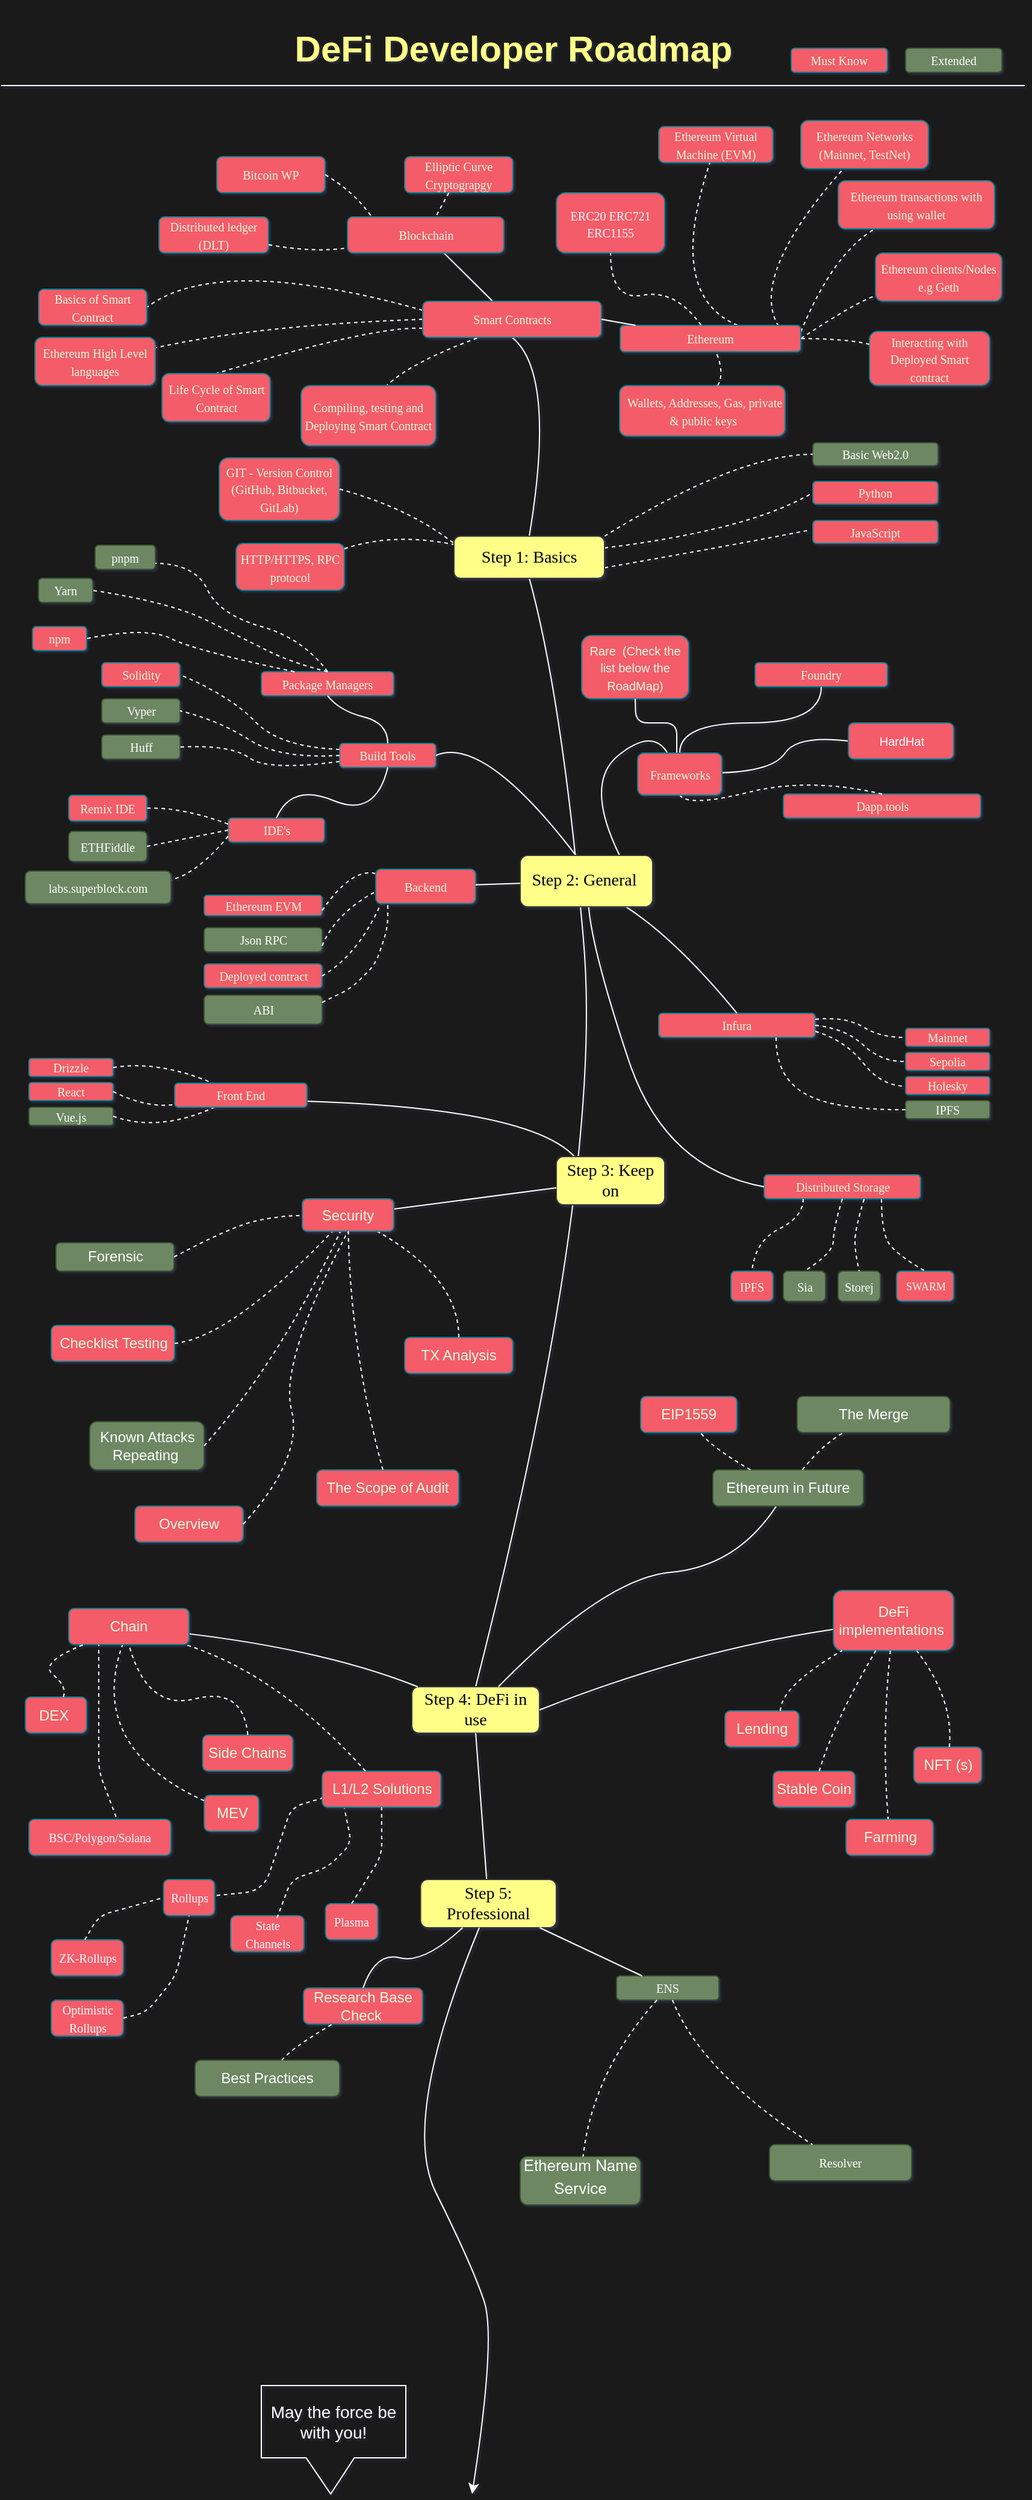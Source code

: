 <mxfile version="24.0.4" type="device" pages="2">
  <diagram id="Nujw8QULHTO2o_88y2bf" name="Page-1">
    <mxGraphModel dx="1593" dy="1081" grid="0" gridSize="10" guides="1" tooltips="1" connect="0" arrows="1" fold="1" page="0" pageScale="1" pageWidth="827" pageHeight="1169" background="#1A1A1A" math="0" shadow="1">
      <root>
        <mxCell id="0" />
        <mxCell id="1" parent="0" />
        <mxCell id="7" value="Must Know" style="whiteSpace=wrap;html=1;comic=0;fontFamily=Verdana;fontSize=10;fillColor=#F45B69;rounded=1;strokeColor=#028090;fontColor=#E4FDE1;" parent="1" vertex="1">
          <mxGeometry x="645" y="20" width="80" height="20" as="geometry" />
        </mxCell>
        <mxCell id="10" value="Extended" style="whiteSpace=wrap;html=1;comic=0;fontFamily=Verdana;fontSize=10;fillColor=#6d8764;rounded=1;strokeColor=#3A5431;fontColor=#ffffff;" parent="1" vertex="1">
          <mxGeometry x="740" y="20" width="80" height="20" as="geometry" />
        </mxCell>
        <mxCell id="44" value="" style="endArrow=none;html=1;fontFamily=Verdana;fontSize=8;exitX=0;exitY=0.25;entryX=1;entryY=0.5;endFill=0;dashed=1;entryDx=0;entryDy=0;curved=1;labelBackgroundColor=#114B5F;fontColor=#E4FDE1;strokeColor=#FFFFFF;" parent="1" source="20" target="knQkKmrcSgAaAd9oA1aR-322" edge="1">
          <mxGeometry width="50" height="50" relative="1" as="geometry">
            <mxPoint x="358.5" y="215" as="sourcePoint" />
            <mxPoint x="260" y="227.5" as="targetPoint" />
            <Array as="points">
              <mxPoint x="170" y="190" />
            </Array>
          </mxGeometry>
        </mxCell>
        <mxCell id="45" value="" style="endArrow=none;html=1;fontFamily=Verdana;fontSize=8;endFill=0;dashed=1;exitX=0;exitY=0.5;exitDx=0;exitDy=0;curved=1;labelBackgroundColor=#114B5F;fontColor=#E4FDE1;strokeColor=#FFFFFF;" parent="1" source="20" target="knQkKmrcSgAaAd9oA1aR-323" edge="1">
          <mxGeometry width="50" height="50" relative="1" as="geometry">
            <mxPoint x="380" y="260" as="sourcePoint" />
            <mxPoint x="260" y="240.5" as="targetPoint" />
            <Array as="points">
              <mxPoint x="200" y="250" />
            </Array>
          </mxGeometry>
        </mxCell>
        <mxCell id="46" value="" style="endArrow=none;html=1;fontFamily=Verdana;fontSize=8;endFill=0;dashed=1;exitX=0.343;exitY=0.95;exitDx=0;exitDy=0;exitPerimeter=0;entryX=0.636;entryY=0;entryDx=0;entryDy=0;entryPerimeter=0;curved=1;labelBackgroundColor=#114B5F;fontColor=#E4FDE1;strokeColor=#FFFFFF;" parent="1" source="20" target="knQkKmrcSgAaAd9oA1aR-325" edge="1">
          <mxGeometry width="50" height="50" relative="1" as="geometry">
            <mxPoint x="350" y="253" as="sourcePoint" />
            <mxPoint x="370" y="300" as="targetPoint" />
            <Array as="points">
              <mxPoint x="330" y="280" />
            </Array>
          </mxGeometry>
        </mxCell>
        <mxCell id="47" value="" style="endArrow=none;html=1;fontFamily=Verdana;fontSize=8;entryX=0.5;entryY=0;endFill=0;dashed=1;entryDx=0;entryDy=0;exitX=0;exitY=0.75;exitDx=0;exitDy=0;curved=1;labelBackgroundColor=#114B5F;fontColor=#E4FDE1;strokeColor=#FFFFFF;" parent="1" source="20" target="knQkKmrcSgAaAd9oA1aR-324" edge="1">
          <mxGeometry width="50" height="50" relative="1" as="geometry">
            <mxPoint x="360" y="250" as="sourcePoint" />
            <mxPoint x="260" y="264.5" as="targetPoint" />
            <Array as="points">
              <mxPoint x="300" y="250" />
            </Array>
          </mxGeometry>
        </mxCell>
        <mxCell id="52" value="" style="endArrow=none;html=1;fontFamily=Verdana;fontSize=10;entryX=0.5;entryY=0;endFill=0;startArrow=none;exitX=0.5;exitY=1;exitDx=0;exitDy=0;curved=1;labelBackgroundColor=#114B5F;fontColor=#E4FDE1;strokeColor=#FFFFFF;" parent="1" source="20" target="51" edge="1">
          <mxGeometry width="50" height="50" relative="1" as="geometry">
            <mxPoint x="430" y="280" as="sourcePoint" />
            <mxPoint x="423.5" y="200" as="targetPoint" />
            <Array as="points">
              <mxPoint x="450" y="290" />
            </Array>
          </mxGeometry>
        </mxCell>
        <mxCell id="15a4b3893f7299b4-68" value="&lt;font style=&quot;font-size: 10px&quot;&gt;React&lt;/font&gt;" style="whiteSpace=wrap;html=1;comic=0;fontFamily=Verdana;fontSize=8;fillColor=#F45B69;rounded=1;strokeColor=#028090;fontColor=#E4FDE1;" parent="1" vertex="1">
          <mxGeometry x="12" y="878.5" width="70" height="15" as="geometry" />
        </mxCell>
        <mxCell id="15a4b3893f7299b4-72" value="&lt;font style=&quot;font-size: 10px&quot;&gt;Vue.js&lt;/font&gt;" style="whiteSpace=wrap;html=1;comic=0;fontFamily=Verdana;fontSize=8;fillColor=#6d8764;rounded=1;strokeColor=#3A5431;fontColor=#ffffff;" parent="1" vertex="1">
          <mxGeometry x="12" y="899" width="70" height="15" as="geometry" />
        </mxCell>
        <mxCell id="15a4b3893f7299b4-83" value="Package Managers" style="whiteSpace=wrap;html=1;comic=0;fontFamily=Verdana;fontSize=10;fillColor=#F45B69;rounded=1;strokeColor=#028090;fontColor=#E4FDE1;" parent="1" vertex="1">
          <mxGeometry x="205" y="537.5" width="110" height="20" as="geometry" />
        </mxCell>
        <mxCell id="15a4b3893f7299b4-84" value="&lt;font style=&quot;font-size: 10px&quot;&gt;npm&lt;/font&gt;" style="whiteSpace=wrap;html=1;comic=0;fontFamily=Verdana;fontSize=8;fillColor=#F45B69;rounded=1;strokeColor=#028090;fontColor=#E4FDE1;" parent="1" vertex="1">
          <mxGeometry x="15" y="500" width="45" height="20" as="geometry" />
        </mxCell>
        <mxCell id="15a4b3893f7299b4-85" value="&lt;font style=&quot;font-size: 10px&quot;&gt;Yarn&lt;/font&gt;" style="whiteSpace=wrap;html=1;comic=0;fontFamily=Verdana;fontSize=8;fillColor=#6d8764;rounded=1;strokeColor=#3A5431;fontColor=#ffffff;" parent="1" vertex="1">
          <mxGeometry x="20" y="460" width="45" height="20" as="geometry" />
        </mxCell>
        <mxCell id="15a4b3893f7299b4-86" value="&lt;font style=&quot;font-size: 10px&quot;&gt;pnpm&lt;/font&gt;" style="whiteSpace=wrap;html=1;comic=0;fontFamily=Verdana;fontSize=8;fillColor=#6d8764;rounded=1;strokeColor=#3A5431;fontColor=#ffffff;" parent="1" vertex="1">
          <mxGeometry x="67" y="432.5" width="50" height="20" as="geometry" />
        </mxCell>
        <mxCell id="15a4b3893f7299b4-88" value="Build Tools" style="whiteSpace=wrap;html=1;comic=0;fontFamily=Verdana;fontSize=10;fillColor=#F45B69;rounded=1;strokeColor=#028090;fontColor=#E4FDE1;" parent="1" vertex="1">
          <mxGeometry x="270" y="597" width="80" height="20" as="geometry" />
        </mxCell>
        <mxCell id="15a4b3893f7299b4-91" value="&lt;font style=&quot;font-size: 10px&quot;&gt;ETHFiddle&lt;/font&gt;" style="whiteSpace=wrap;html=1;comic=0;fontFamily=Verdana;fontSize=8;fillColor=#6d8764;rounded=1;strokeColor=#3A5431;fontColor=#ffffff;" parent="1" vertex="1">
          <mxGeometry x="45" y="670" width="65" height="25" as="geometry" />
        </mxCell>
        <mxCell id="15a4b3893f7299b4-93" value="Foundry" style="whiteSpace=wrap;html=1;comic=0;fontFamily=Verdana;fontSize=10;fillColor=#F45B69;rounded=1;strokeColor=#028090;fontColor=#E4FDE1;" parent="1" vertex="1">
          <mxGeometry x="615" y="530" width="110" height="20" as="geometry" />
        </mxCell>
        <mxCell id="15a4b3893f7299b4-94" value="&lt;font style=&quot;font-size: 10px&quot;&gt;Remix IDE&lt;/font&gt;" style="whiteSpace=wrap;html=1;comic=0;fontFamily=Verdana;fontSize=8;fillColor=#F45B69;rounded=1;strokeColor=#028090;fontColor=#E4FDE1;" parent="1" vertex="1">
          <mxGeometry x="45" y="640" width="65" height="21.5" as="geometry" />
        </mxCell>
        <mxCell id="15a4b3893f7299b4-101" value="IDE&#39;s" style="whiteSpace=wrap;html=1;comic=0;fontFamily=Verdana;fontSize=10;fillColor=#F45B69;rounded=1;strokeColor=#028090;fontColor=#E4FDE1;" parent="1" vertex="1">
          <mxGeometry x="177.5" y="659" width="80" height="20" as="geometry" />
        </mxCell>
        <mxCell id="15a4b3893f7299b4-102" value="&lt;font style=&quot;font-size: 10px&quot;&gt;Solidity&lt;/font&gt;" style="whiteSpace=wrap;html=1;comic=0;fontFamily=Verdana;fontSize=8;fillColor=#F45B69;rounded=1;strokeColor=#028090;fontColor=#E4FDE1;" parent="1" vertex="1">
          <mxGeometry x="72.5" y="530" width="65" height="20" as="geometry" />
        </mxCell>
        <mxCell id="15a4b3893f7299b4-103" value="&lt;font style=&quot;font-size: 10px&quot;&gt;Vyper&lt;/font&gt;" style="whiteSpace=wrap;html=1;comic=0;fontFamily=Verdana;fontSize=8;fillColor=#6d8764;rounded=1;strokeColor=#3A5431;fontColor=#ffffff;" parent="1" vertex="1">
          <mxGeometry x="72.5" y="560" width="65" height="20" as="geometry" />
        </mxCell>
        <mxCell id="15a4b3893f7299b4-104" value="&lt;font style=&quot;font-size: 10px&quot;&gt;Huff&lt;/font&gt;" style="whiteSpace=wrap;html=1;comic=0;fontFamily=Verdana;fontSize=8;fillColor=#6d8764;rounded=1;strokeColor=#3A5431;fontColor=#ffffff;" parent="1" vertex="1">
          <mxGeometry x="72.5" y="590" width="65" height="20" as="geometry" />
        </mxCell>
        <mxCell id="15a4b3893f7299b4-116" value="Distributed Storage" style="whiteSpace=wrap;html=1;comic=0;fontFamily=Verdana;fontSize=10;fillColor=#F45B69;rounded=1;strokeColor=#028090;fontColor=#E4FDE1;" parent="1" vertex="1">
          <mxGeometry x="622.5" y="955" width="130" height="20" as="geometry" />
        </mxCell>
        <mxCell id="15a4b3893f7299b4-117" value="Infura" style="whiteSpace=wrap;html=1;comic=0;fontFamily=Verdana;fontSize=10;fillColor=#F45B69;rounded=1;strokeColor=#028090;fontColor=#E4FDE1;" parent="1" vertex="1">
          <mxGeometry x="535" y="821" width="130" height="20" as="geometry" />
        </mxCell>
        <mxCell id="15a4b3893f7299b4-118" value="Dapp.tools" style="whiteSpace=wrap;html=1;comic=0;fontFamily=Verdana;fontSize=10;rounded=1;fontColor=#E4FDE1;fillColor=#F45B69;strokeColor=#028090;" parent="1" vertex="1">
          <mxGeometry x="638.5" y="639" width="164" height="20" as="geometry" />
        </mxCell>
        <mxCell id="15a4b3893f7299b4-119" value="" style="endArrow=none;html=1;fontFamily=Verdana;fontSize=10;endFill=0;fillColor=#F45B69;entryX=0.5;entryY=0;entryDx=0;entryDy=0;startArrow=none;exitX=0.5;exitY=1;exitDx=0;exitDy=0;curved=1;labelBackgroundColor=#114B5F;fontColor=#E4FDE1;strokeColor=#FFFFFF;" parent="1" source="51" target="knQkKmrcSgAaAd9oA1aR-281" edge="1">
          <mxGeometry width="50" height="50" relative="1" as="geometry">
            <mxPoint x="458" y="490" as="sourcePoint" />
            <mxPoint x="457.5" y="1243" as="targetPoint" />
            <Array as="points">
              <mxPoint x="455" y="560" />
              <mxPoint x="490" y="960" />
            </Array>
          </mxGeometry>
        </mxCell>
        <mxCell id="15a4b3893f7299b4-124" value="&lt;font style=&quot;font-size: 10px&quot;&gt;Mainnet&lt;/font&gt;" style="whiteSpace=wrap;html=1;comic=0;fontFamily=Verdana;fontSize=8;fillColor=#F45B69;rounded=1;strokeColor=#028090;fontColor=#E4FDE1;" parent="1" vertex="1">
          <mxGeometry x="740" y="833.5" width="70" height="15" as="geometry" />
        </mxCell>
        <mxCell id="15a4b3893f7299b4-125" value="&lt;font style=&quot;font-size: 10px&quot;&gt;Holesky&lt;/font&gt;" style="whiteSpace=wrap;html=1;comic=0;fontFamily=Verdana;fontSize=8;fillColor=#F45B69;rounded=1;strokeColor=#028090;fontColor=#E4FDE1;" parent="1" vertex="1">
          <mxGeometry x="740" y="873.5" width="70" height="15" as="geometry" />
        </mxCell>
        <mxCell id="15a4b3893f7299b4-127" value="&lt;span style=&quot;font-size: 10px;&quot;&gt;IPFS&lt;/span&gt;" style="whiteSpace=wrap;html=1;comic=0;fontFamily=Verdana;fontSize=8;fillColor=#6d8764;rounded=1;strokeColor=#3A5431;fontColor=#ffffff;" parent="1" vertex="1">
          <mxGeometry x="740" y="893.5" width="70" height="15" as="geometry" />
        </mxCell>
        <mxCell id="15a4b3893f7299b4-130" value="&lt;font style=&quot;font-size: 10px&quot;&gt;Sepolia&lt;/font&gt;" style="whiteSpace=wrap;html=1;comic=0;fontFamily=Verdana;fontSize=8;fillColor=#F45B69;rounded=1;strokeColor=#028090;fontColor=#E4FDE1;" parent="1" vertex="1">
          <mxGeometry x="740" y="853.5" width="70" height="15" as="geometry" />
        </mxCell>
        <mxCell id="15a4b3893f7299b4-140" value="&lt;font style=&quot;font-size: 10px&quot;&gt;IPFS&lt;/font&gt;" style="whiteSpace=wrap;html=1;comic=0;fontFamily=Verdana;fontSize=8;fillColor=#F45B69;rounded=1;strokeColor=#028090;fontColor=#E4FDE1;" parent="1" vertex="1">
          <mxGeometry x="595" y="1035" width="35" height="25" as="geometry" />
        </mxCell>
        <mxCell id="15a4b3893f7299b4-141" value="&lt;font style=&quot;font-size: 10px&quot;&gt;Sia&lt;/font&gt;" style="whiteSpace=wrap;html=1;comic=0;fontFamily=Verdana;fontSize=8;fillColor=#6d8764;rounded=1;strokeColor=#3A5431;fontColor=#ffffff;" parent="1" vertex="1">
          <mxGeometry x="638.5" y="1035" width="35" height="25" as="geometry" />
        </mxCell>
        <mxCell id="15a4b3893f7299b4-142" value="&lt;font style=&quot;font-size: 9px&quot;&gt;SWARM&lt;/font&gt;" style="whiteSpace=wrap;html=1;comic=0;fontFamily=Verdana;fontSize=8;fillColor=#F45B69;rounded=1;strokeColor=#028090;fontColor=#E4FDE1;" parent="1" vertex="1">
          <mxGeometry x="732.5" y="1035" width="47.5" height="25" as="geometry" />
        </mxCell>
        <mxCell id="15a4b3893f7299b4-166" value="" style="endArrow=none;html=1;fontFamily=Verdana;fontSize=10;exitX=1;exitY=0.5;entryX=0.427;entryY=0.023;endFill=0;entryDx=0;entryDy=0;entryPerimeter=0;curved=1;labelBackgroundColor=#114B5F;fontColor=#E4FDE1;strokeColor=#FFFFFF;" parent="1" source="15a4b3893f7299b4-88" target="knQkKmrcSgAaAd9oA1aR-215" edge="1">
          <mxGeometry width="50" height="50" relative="1" as="geometry">
            <mxPoint x="346.333" y="654.833" as="sourcePoint" />
            <mxPoint x="434" y="596.5" as="targetPoint" />
            <Array as="points">
              <mxPoint x="390" y="590" />
            </Array>
          </mxGeometry>
        </mxCell>
        <mxCell id="15a4b3893f7299b4-174" value="" style="endArrow=none;html=1;fontFamily=Verdana;fontSize=10;exitX=0.5;exitY=1;entryX=0.5;entryY=0;endFill=0;curved=1;labelBackgroundColor=#114B5F;fontColor=#E4FDE1;strokeColor=#FFFFFF;" parent="1" source="15a4b3893f7299b4-83" target="15a4b3893f7299b4-88" edge="1">
          <mxGeometry width="50" height="50" relative="1" as="geometry">
            <mxPoint x="360.333" y="617" as="sourcePoint" />
            <mxPoint x="444.333" y="606.333" as="targetPoint" />
            <Array as="points">
              <mxPoint x="270" y="570" />
              <mxPoint x="310" y="580" />
            </Array>
          </mxGeometry>
        </mxCell>
        <mxCell id="15a4b3893f7299b4-175" value="" style="endArrow=none;html=1;fontFamily=Verdana;fontSize=10;exitX=0.5;exitY=0;entryX=0.5;entryY=1;endFill=0;curved=1;labelBackgroundColor=#114B5F;fontColor=#E4FDE1;strokeColor=#FFFFFF;" parent="1" source="15a4b3893f7299b4-101" target="15a4b3893f7299b4-88" edge="1">
          <mxGeometry width="50" height="50" relative="1" as="geometry">
            <mxPoint x="270.333" y="567.667" as="sourcePoint" />
            <mxPoint x="320.333" y="607" as="targetPoint" />
            <Array as="points">
              <mxPoint x="230" y="630" />
              <mxPoint x="300" y="659" />
            </Array>
          </mxGeometry>
        </mxCell>
        <mxCell id="15a4b3893f7299b4-176" value="" style="endArrow=none;html=1;fontFamily=Verdana;fontSize=10;endFill=0;exitX=0.75;exitY=0;exitDx=0;exitDy=0;curved=1;labelBackgroundColor=#114B5F;fontColor=#E4FDE1;strokeColor=#FFFFFF;" parent="1" source="knQkKmrcSgAaAd9oA1aR-215" target="15a4b3893f7299b4-92" edge="1">
          <mxGeometry width="50" height="50" relative="1" as="geometry">
            <mxPoint x="446" y="646" as="sourcePoint" />
            <mxPoint x="444.333" y="606.333" as="targetPoint" />
            <Array as="points">
              <mxPoint x="473" y="630" />
              <mxPoint x="530" y="584" />
            </Array>
          </mxGeometry>
        </mxCell>
        <mxCell id="15a4b3893f7299b4-177" value="" style="endArrow=none;html=1;fontFamily=Verdana;fontSize=8;exitX=0.25;exitY=0;entryX=1;entryY=0.5;endFill=0;dashed=1;entryDx=0;entryDy=0;curved=1;labelBackgroundColor=#114B5F;fontColor=#E4FDE1;strokeColor=#FFFFFF;" parent="1" source="15a4b3893f7299b4-83" target="15a4b3893f7299b4-84" edge="1">
          <mxGeometry width="50" height="50" relative="1" as="geometry">
            <mxPoint x="256.667" y="515" as="sourcePoint" />
            <mxPoint x="153.333" y="537.667" as="targetPoint" />
            <Array as="points">
              <mxPoint x="150" y="520" />
              <mxPoint x="110" y="500" />
            </Array>
          </mxGeometry>
        </mxCell>
        <mxCell id="15a4b3893f7299b4-178" value="" style="endArrow=none;html=1;fontFamily=Verdana;fontSize=8;exitX=0.5;exitY=0;entryX=1;entryY=0.5;endFill=0;dashed=1;entryDx=0;entryDy=0;curved=1;labelBackgroundColor=#114B5F;fontColor=#E4FDE1;strokeColor=#FFFFFF;" parent="1" source="15a4b3893f7299b4-83" target="15a4b3893f7299b4-85" edge="1">
          <mxGeometry width="50" height="50" relative="1" as="geometry">
            <mxPoint x="242.333" y="547.667" as="sourcePoint" />
            <mxPoint x="152.333" y="500.333" as="targetPoint" />
            <Array as="points">
              <mxPoint x="230" y="530" />
              <mxPoint x="190" y="510" />
              <mxPoint x="130" y="480" />
            </Array>
          </mxGeometry>
        </mxCell>
        <mxCell id="15a4b3893f7299b4-179" value="" style="endArrow=none;html=1;fontFamily=Verdana;fontSize=8;exitX=0.5;exitY=0;entryX=1;entryY=0.75;endFill=0;dashed=1;entryDx=0;entryDy=0;curved=1;labelBackgroundColor=#114B5F;fontColor=#E4FDE1;strokeColor=#FFFFFF;exitDx=0;exitDy=0;" parent="1" source="15a4b3893f7299b4-83" target="15a4b3893f7299b4-86" edge="1">
          <mxGeometry width="50" height="50" relative="1" as="geometry">
            <mxPoint x="377.833" y="530.167" as="sourcePoint" />
            <mxPoint x="315.167" y="482.833" as="targetPoint" />
            <Array as="points">
              <mxPoint x="240" y="510" />
              <mxPoint x="170" y="490" />
              <mxPoint x="150" y="448" />
            </Array>
          </mxGeometry>
        </mxCell>
        <mxCell id="15a4b3893f7299b4-180" value="" style="endArrow=none;html=1;fontFamily=Verdana;fontSize=8;exitX=0;exitY=0.25;entryX=1;entryY=0.5;endFill=0;dashed=1;curved=1;labelBackgroundColor=#114B5F;fontColor=#E4FDE1;strokeColor=#FFFFFF;" parent="1" source="15a4b3893f7299b4-88" target="15a4b3893f7299b4-102" edge="1">
          <mxGeometry width="50" height="50" relative="1" as="geometry">
            <mxPoint x="242.333" y="547.667" as="sourcePoint" />
            <mxPoint x="152.333" y="500.333" as="targetPoint" />
            <Array as="points">
              <mxPoint x="220" y="600" />
              <mxPoint x="180" y="558" />
            </Array>
          </mxGeometry>
        </mxCell>
        <mxCell id="15a4b3893f7299b4-181" value="" style="endArrow=none;html=1;fontFamily=Verdana;fontSize=8;entryX=1;entryY=0.5;endFill=0;dashed=1;exitX=0;exitY=0.5;curved=1;labelBackgroundColor=#114B5F;fontColor=#E4FDE1;strokeColor=#FFFFFF;" parent="1" source="15a4b3893f7299b4-88" target="15a4b3893f7299b4-103" edge="1">
          <mxGeometry width="50" height="50" relative="1" as="geometry">
            <mxPoint x="260" y="620" as="sourcePoint" />
            <mxPoint x="148.333" y="567.667" as="targetPoint" />
            <Array as="points">
              <mxPoint x="220" y="610" />
              <mxPoint x="170" y="578" />
            </Array>
          </mxGeometry>
        </mxCell>
        <mxCell id="15a4b3893f7299b4-182" value="" style="endArrow=none;html=1;fontFamily=Verdana;fontSize=8;entryX=1;entryY=0.5;endFill=0;dashed=1;exitX=0;exitY=0.75;curved=1;labelBackgroundColor=#114B5F;fontColor=#E4FDE1;strokeColor=#FFFFFF;" parent="1" source="15a4b3893f7299b4-88" target="15a4b3893f7299b4-104" edge="1">
          <mxGeometry width="50" height="50" relative="1" as="geometry">
            <mxPoint x="280.333" y="617" as="sourcePoint" />
            <mxPoint x="147.667" y="587.667" as="targetPoint" />
            <Array as="points">
              <mxPoint x="210" y="620" />
              <mxPoint x="180" y="598" />
            </Array>
          </mxGeometry>
        </mxCell>
        <mxCell id="15a4b3893f7299b4-183" value="" style="endArrow=none;html=1;fontFamily=Verdana;fontSize=8;endFill=0;dashed=1;exitX=0;exitY=0.25;entryX=1;entryY=0.5;curved=1;labelBackgroundColor=#114B5F;fontColor=#E4FDE1;strokeColor=#FFFFFF;" parent="1" source="15a4b3893f7299b4-101" target="15a4b3893f7299b4-94" edge="1">
          <mxGeometry width="50" height="50" relative="1" as="geometry">
            <mxPoint x="280.333" y="622.333" as="sourcePoint" />
            <mxPoint x="130" y="664" as="targetPoint" />
            <Array as="points">
              <mxPoint x="140" y="650" />
            </Array>
          </mxGeometry>
        </mxCell>
        <mxCell id="15a4b3893f7299b4-184" value="" style="endArrow=none;html=1;fontFamily=Verdana;fontSize=8;endFill=0;dashed=1;exitX=0;exitY=0.5;entryX=1;entryY=0.5;exitDx=0;exitDy=0;curved=1;labelBackgroundColor=#114B5F;fontColor=#E4FDE1;strokeColor=#FFFFFF;" parent="1" source="15a4b3893f7299b4-101" target="15a4b3893f7299b4-91" edge="1">
          <mxGeometry width="50" height="50" relative="1" as="geometry">
            <mxPoint x="187.667" y="674.333" as="sourcePoint" />
            <mxPoint x="120.333" y="677.667" as="targetPoint" />
            <Array as="points" />
          </mxGeometry>
        </mxCell>
        <mxCell id="15a4b3893f7299b4-185" value="" style="endArrow=none;html=1;fontFamily=Verdana;fontSize=10;exitX=0.5;exitY=0;endFill=0;entryX=0.5;entryY=1;curved=1;labelBackgroundColor=#114B5F;fontColor=#E4FDE1;strokeColor=#FFFFFF;" parent="1" source="15a4b3893f7299b4-92" target="15a4b3893f7299b4-93" edge="1">
          <mxGeometry width="50" height="50" relative="1" as="geometry">
            <mxPoint x="456.333" y="658.333" as="sourcePoint" />
            <mxPoint x="650" y="600" as="targetPoint" />
            <Array as="points">
              <mxPoint x="552" y="580" />
              <mxPoint x="670" y="580" />
            </Array>
          </mxGeometry>
        </mxCell>
        <mxCell id="15a4b3893f7299b4-188" value="" style="endArrow=none;html=1;fontFamily=Verdana;fontSize=10;endFill=0;entryX=0.5;entryY=0;curved=1;labelBackgroundColor=#114B5F;fontColor=#E4FDE1;strokeColor=#FFFFFF;" parent="1" source="knQkKmrcSgAaAd9oA1aR-215" target="15a4b3893f7299b4-117" edge="1">
          <mxGeometry width="50" height="50" relative="1" as="geometry">
            <mxPoint x="480" y="610" as="sourcePoint" />
            <mxPoint x="600" y="793.5" as="targetPoint" />
            <Array as="points">
              <mxPoint x="550" y="760" />
            </Array>
          </mxGeometry>
        </mxCell>
        <mxCell id="15a4b3893f7299b4-197" value="" style="endArrow=none;html=1;fontFamily=Verdana;fontSize=8;entryX=0;entryY=0.5;endFill=0;dashed=1;exitX=1;exitY=0.25;curved=1;labelBackgroundColor=#114B5F;fontColor=#E4FDE1;strokeColor=#FFFFFF;" parent="1" source="15a4b3893f7299b4-117" target="15a4b3893f7299b4-124" edge="1">
          <mxGeometry width="50" height="50" relative="1" as="geometry">
            <mxPoint x="685" y="723.833" as="sourcePoint" />
            <mxPoint x="760.333" y="705.833" as="targetPoint" />
            <Array as="points">
              <mxPoint x="690" y="823.5" />
              <mxPoint x="720" y="841.5" />
            </Array>
          </mxGeometry>
        </mxCell>
        <mxCell id="15a4b3893f7299b4-198" value="" style="endArrow=none;html=1;fontFamily=Verdana;fontSize=8;entryX=0;entryY=0.5;endFill=0;dashed=1;exitX=1;exitY=0.5;curved=1;labelBackgroundColor=#114B5F;fontColor=#E4FDE1;strokeColor=#FFFFFF;" parent="1" source="15a4b3893f7299b4-117" target="15a4b3893f7299b4-130" edge="1">
          <mxGeometry width="50" height="50" relative="1" as="geometry">
            <mxPoint x="675" y="835.833" as="sourcePoint" />
            <mxPoint x="750.333" y="851.167" as="targetPoint" />
            <Array as="points">
              <mxPoint x="690" y="833.5" />
              <mxPoint x="720" y="861.5" />
            </Array>
          </mxGeometry>
        </mxCell>
        <mxCell id="15a4b3893f7299b4-199" value="" style="endArrow=none;html=1;fontFamily=Verdana;fontSize=8;entryX=0;entryY=0.5;endFill=0;dashed=1;exitX=1;exitY=0.75;curved=1;labelBackgroundColor=#114B5F;fontColor=#E4FDE1;strokeColor=#FFFFFF;" parent="1" source="15a4b3893f7299b4-117" edge="1">
          <mxGeometry width="50" height="50" relative="1" as="geometry">
            <mxPoint x="675" y="841.167" as="sourcePoint" />
            <mxPoint x="740" y="881.5" as="targetPoint" />
            <Array as="points">
              <mxPoint x="690" y="843.5" />
              <mxPoint x="720" y="881.5" />
            </Array>
          </mxGeometry>
        </mxCell>
        <mxCell id="15a4b3893f7299b4-200" value="" style="endArrow=none;html=1;fontFamily=Verdana;fontSize=8;entryX=0;entryY=0.5;endFill=0;dashed=1;exitX=0.75;exitY=1;curved=1;labelBackgroundColor=#114B5F;fontColor=#E4FDE1;strokeColor=#FFFFFF;" parent="1" source="15a4b3893f7299b4-117" target="15a4b3893f7299b4-127" edge="1">
          <mxGeometry width="50" height="50" relative="1" as="geometry">
            <mxPoint x="675" y="845.833" as="sourcePoint" />
            <mxPoint x="750.333" y="891.167" as="targetPoint" />
            <Array as="points">
              <mxPoint x="632" y="873.5" />
              <mxPoint x="680" y="901.5" />
            </Array>
          </mxGeometry>
        </mxCell>
        <mxCell id="15a4b3893f7299b4-203" value="" style="endArrow=none;html=1;fontFamily=Verdana;fontSize=10;endFill=0;exitX=1;exitY=0.75;exitDx=0;exitDy=0;entryX=0.178;entryY=0.025;entryDx=0;entryDy=0;entryPerimeter=0;curved=1;labelBackgroundColor=#114B5F;fontColor=#E4FDE1;strokeColor=#FFFFFF;" parent="1" source="15a4b3893f7299b4-66" target="15a4b3893f7299b4-64" edge="1">
          <mxGeometry width="50" height="50" relative="1" as="geometry">
            <mxPoint x="410" y="823" as="sourcePoint" />
            <mxPoint x="450" y="900" as="targetPoint" />
            <Array as="points">
              <mxPoint x="430" y="900" />
            </Array>
          </mxGeometry>
        </mxCell>
        <mxCell id="15a4b3893f7299b4-223" value="" style="endArrow=none;html=1;fontFamily=Verdana;fontSize=8;entryX=0.5;entryY=1;endFill=0;dashed=1;curved=1;labelBackgroundColor=#114B5F;fontColor=#E4FDE1;strokeColor=#FFFFFF;entryDx=0;entryDy=0;exitX=0.5;exitY=0;exitDx=0;exitDy=0;" parent="1" source="15a4b3893f7299b4-118" target="15a4b3893f7299b4-92" edge="1">
          <mxGeometry width="50" height="50" relative="1" as="geometry">
            <mxPoint x="620" y="640" as="sourcePoint" />
            <mxPoint x="715" y="685" as="targetPoint" />
            <Array as="points">
              <mxPoint x="660" y="625" />
              <mxPoint x="560" y="650" />
            </Array>
          </mxGeometry>
        </mxCell>
        <mxCell id="15a4b3893f7299b4-224" value="" style="endArrow=none;html=1;fontFamily=Verdana;fontSize=10;entryX=0;entryY=0.5;endFill=0;curved=1;labelBackgroundColor=#114B5F;fontColor=#E4FDE1;strokeColor=#FFFFFF;" parent="1" source="knQkKmrcSgAaAd9oA1aR-215" target="15a4b3893f7299b4-116" edge="1">
          <mxGeometry width="50" height="50" relative="1" as="geometry">
            <mxPoint x="515.833" y="946.167" as="sourcePoint" />
            <mxPoint x="669.833" y="909.5" as="targetPoint" />
            <Array as="points">
              <mxPoint x="480" y="770" />
              <mxPoint x="540" y="950" />
            </Array>
          </mxGeometry>
        </mxCell>
        <mxCell id="15a4b3893f7299b4-225" value="" style="endArrow=none;html=1;fontFamily=Verdana;fontSize=8;entryX=0.5;entryY=0;endFill=0;dashed=1;exitX=0.25;exitY=1;curved=1;labelBackgroundColor=#114B5F;fontColor=#E4FDE1;strokeColor=#FFFFFF;" parent="1" source="15a4b3893f7299b4-116" target="15a4b3893f7299b4-140" edge="1">
          <mxGeometry width="50" height="50" relative="1" as="geometry">
            <mxPoint x="483.667" y="1045.167" as="sourcePoint" />
            <mxPoint x="656.333" y="1145.167" as="targetPoint" />
            <Array as="points">
              <mxPoint x="655" y="990" />
              <mxPoint x="615" y="1010" />
            </Array>
          </mxGeometry>
        </mxCell>
        <mxCell id="15a4b3893f7299b4-226" value="" style="endArrow=none;html=1;fontFamily=Verdana;fontSize=8;entryX=0.5;entryY=0;endFill=0;dashed=1;exitX=0.75;exitY=1;curved=1;labelBackgroundColor=#114B5F;fontColor=#E4FDE1;strokeColor=#FFFFFF;" parent="1" source="15a4b3893f7299b4-116" target="15a4b3893f7299b4-142" edge="1">
          <mxGeometry width="50" height="50" relative="1" as="geometry">
            <mxPoint x="665" y="985" as="sourcePoint" />
            <mxPoint x="625" y="1045" as="targetPoint" />
            <Array as="points">
              <mxPoint x="720" y="1000" />
              <mxPoint x="730" y="1020" />
            </Array>
          </mxGeometry>
        </mxCell>
        <mxCell id="15a4b3893f7299b4-227" value="" style="endArrow=none;html=1;fontFamily=Verdana;fontSize=8;entryX=0.5;entryY=0;endFill=0;dashed=1;exitX=0.5;exitY=1;curved=1;labelBackgroundColor=#114B5F;fontColor=#E4FDE1;strokeColor=#FFFFFF;" parent="1" source="15a4b3893f7299b4-116" target="15a4b3893f7299b4-141" edge="1">
          <mxGeometry width="50" height="50" relative="1" as="geometry">
            <mxPoint x="730.333" y="985" as="sourcePoint" />
            <mxPoint x="775" y="1045" as="targetPoint" />
            <Array as="points">
              <mxPoint x="680" y="1000" />
              <mxPoint x="680" y="1020" />
            </Array>
          </mxGeometry>
        </mxCell>
        <mxCell id="9221bb110d1119f-56" value="&lt;font style=&quot;font-size: 10px&quot;&gt;Ethereum EVM&lt;/font&gt;" style="whiteSpace=wrap;html=1;comic=0;fontFamily=Verdana;fontSize=8;fillColor=#F45B69;rounded=1;strokeColor=#028090;fontColor=#E4FDE1;" parent="1" vertex="1">
          <mxGeometry x="157.5" y="723" width="98" height="17" as="geometry" />
        </mxCell>
        <mxCell id="9221bb110d1119f-57" value="&lt;font style=&quot;font-size: 10px&quot;&gt;Deployed contract&lt;/font&gt;" style="whiteSpace=wrap;html=1;comic=0;fontFamily=Verdana;fontSize=8;fillColor=#F45B69;rounded=1;strokeColor=#028090;fontColor=#E4FDE1;" parent="1" vertex="1">
          <mxGeometry x="157.5" y="780" width="98" height="20" as="geometry" />
        </mxCell>
        <mxCell id="29283392ea474178-53" value="ENS" style="whiteSpace=wrap;html=1;comic=0;fontFamily=Verdana;fontSize=10;fillColor=#6d8764;rounded=1;strokeColor=#3A5431;fontColor=#ffffff;" parent="1" vertex="1">
          <mxGeometry x="500" y="1620" width="85" height="20" as="geometry" />
        </mxCell>
        <mxCell id="29283392ea474178-55" value="&lt;p style=&quot;margin: 0px ; font-stretch: normal ; line-height: normal ; font-family: &amp;#34;helvetica neue&amp;#34; ; font-size: 13px&quot;&gt;Ethereum Name Service&lt;/p&gt;&lt;div&gt;&lt;br&gt;&lt;/div&gt;" style="whiteSpace=wrap;html=1;comic=0;fontFamily=Verdana;fontSize=8;fillColor=#6d8764;rounded=1;strokeColor=#3A5431;fontColor=#ffffff;" parent="1" vertex="1">
          <mxGeometry x="420" y="1770" width="100" height="40" as="geometry" />
        </mxCell>
        <mxCell id="29283392ea474178-65" style="edgeStyle=orthogonalEdgeStyle;html=1;exitX=1;exitY=1;entryX=1;entryY=1;endArrow=none;endFill=0;jettySize=auto;orthogonalLoop=1;strokeColor=#028090;fillColor=#F45B69;fontFamily=Verdana;fontSize=8;curved=1;labelBackgroundColor=#114B5F;fontColor=#E4FDE1;" parent="1" edge="1">
          <mxGeometry relative="1" as="geometry">
            <mxPoint x="93.102" y="1085.602" as="sourcePoint" />
            <mxPoint x="93.102" y="1085.602" as="targetPoint" />
          </mxGeometry>
        </mxCell>
        <mxCell id="65" value="&lt;font style=&quot;font-size: 10px&quot;&gt;Resolver&lt;/font&gt;" style="whiteSpace=wrap;html=1;comic=0;fontFamily=Verdana;fontSize=8;fillColor=#6d8764;rounded=1;strokeColor=#3A5431;fontColor=#ffffff;" parent="1" vertex="1">
          <mxGeometry x="627" y="1760" width="118" height="30" as="geometry" />
        </mxCell>
        <mxCell id="73" value="" style="endArrow=none;html=1;fontFamily=Verdana;fontSize=8;endFill=0;dashed=1;curved=1;labelBackgroundColor=#114B5F;fontColor=#E4FDE1;strokeColor=#FFFFFF;" parent="1" source="29283392ea474178-53" target="29283392ea474178-55" edge="1">
          <mxGeometry width="50" height="50" relative="1" as="geometry">
            <mxPoint x="244.5" y="852.5" as="sourcePoint" />
            <mxPoint x="154.5" y="840.5" as="targetPoint" />
            <Array as="points">
              <mxPoint x="480" y="1700" />
            </Array>
          </mxGeometry>
        </mxCell>
        <mxCell id="76" value="" style="endArrow=none;html=1;fontFamily=Verdana;fontSize=8;endFill=0;dashed=1;curved=1;labelBackgroundColor=#114B5F;fontColor=#E4FDE1;strokeColor=#FFFFFF;" parent="1" source="29283392ea474178-53" target="65" edge="1">
          <mxGeometry width="50" height="50" relative="1" as="geometry">
            <mxPoint x="224.5" y="870.5" as="sourcePoint" />
            <mxPoint x="194.5" y="875.5" as="targetPoint" />
            <Array as="points">
              <mxPoint x="570" y="1700" />
            </Array>
          </mxGeometry>
        </mxCell>
        <mxCell id="81" value="&lt;font style=&quot;font-size: 10px&quot;&gt;Drizzle&lt;/font&gt;" style="whiteSpace=wrap;html=1;comic=0;fontFamily=Verdana;fontSize=8;fillColor=#F45B69;rounded=1;strokeColor=#028090;fontColor=#E4FDE1;" parent="1" vertex="1">
          <mxGeometry x="12" y="858.5" width="70" height="15" as="geometry" />
        </mxCell>
        <mxCell id="86" value="&lt;font style=&quot;font-size: 10px&quot;&gt;ABI&lt;/font&gt;" style="whiteSpace=wrap;html=1;comic=0;fontFamily=Verdana;fontSize=8;fillColor=#6d8764;rounded=1;strokeColor=#3A5431;fontColor=#ffffff;" parent="1" vertex="1">
          <mxGeometry x="157.5" y="806" width="98" height="24" as="geometry" />
        </mxCell>
        <mxCell id="U3uUhC1khaGr0jvNcX_p-197" value="Basic Web2.0" style="whiteSpace=wrap;html=1;comic=0;fontFamily=Verdana;fontSize=10;strokeColor=#3A5431;fillColor=#6d8764;rounded=1;fontColor=#ffffff;gradientColor=none;" parent="1" vertex="1">
          <mxGeometry x="663" y="347.5" width="104" height="19" as="geometry" />
        </mxCell>
        <mxCell id="U3uUhC1khaGr0jvNcX_p-198" value="JavaScript" style="whiteSpace=wrap;html=1;comic=0;fontFamily=Verdana;fontSize=10;fillColor=#F45B69;strokeColor=#028090;rounded=1;fontColor=#E4FDE1;" parent="1" vertex="1">
          <mxGeometry x="663" y="412" width="104" height="19" as="geometry" />
        </mxCell>
        <mxCell id="U3uUhC1khaGr0jvNcX_p-199" value="Python" style="whiteSpace=wrap;html=1;comic=0;fontFamily=Verdana;fontSize=10;fillColor=#F45B69;strokeColor=#028090;rounded=1;fontColor=#E4FDE1;" parent="1" vertex="1">
          <mxGeometry x="663" y="379.5" width="104" height="19" as="geometry" />
        </mxCell>
        <mxCell id="U3uUhC1khaGr0jvNcX_p-206" value="" style="endArrow=none;html=1;fontFamily=Verdana;fontSize=8;endFill=0;dashed=1;entryX=0;entryY=0.5;entryDx=0;entryDy=0;exitX=1;exitY=0;exitDx=0;exitDy=0;curved=1;labelBackgroundColor=#114B5F;fontColor=#E4FDE1;strokeColor=#FFFFFF;" parent="1" source="51" target="U3uUhC1khaGr0jvNcX_p-197" edge="1">
          <mxGeometry width="50" height="50" relative="1" as="geometry">
            <mxPoint x="563.4" y="387.5" as="sourcePoint" />
            <mxPoint x="660" y="360" as="targetPoint" />
            <Array as="points">
              <mxPoint x="600" y="357" />
            </Array>
          </mxGeometry>
        </mxCell>
        <mxCell id="U3uUhC1khaGr0jvNcX_p-207" value="" style="endArrow=none;html=1;fontFamily=Verdana;fontSize=8;endFill=0;dashed=1;entryX=0;entryY=0.5;entryDx=0;entryDy=0;curved=1;labelBackgroundColor=#114B5F;fontColor=#E4FDE1;strokeColor=#FFFFFF;" parent="1" source="51" target="U3uUhC1khaGr0jvNcX_p-199" edge="1">
          <mxGeometry width="50" height="50" relative="1" as="geometry">
            <mxPoint x="535" y="435" as="sourcePoint" />
            <mxPoint x="673.2" y="367.2" as="targetPoint" />
            <Array as="points">
              <mxPoint x="610" y="420" />
            </Array>
          </mxGeometry>
        </mxCell>
        <mxCell id="U3uUhC1khaGr0jvNcX_p-208" value="" style="endArrow=none;html=1;fontFamily=Verdana;fontSize=8;exitX=1;exitY=0.75;endFill=0;dashed=1;exitDx=0;exitDy=0;curved=1;labelBackgroundColor=#114B5F;fontColor=#E4FDE1;strokeColor=#FFFFFF;" parent="1" source="51" edge="1">
          <mxGeometry width="50" height="50" relative="1" as="geometry">
            <mxPoint x="573.4" y="397.5" as="sourcePoint" />
            <mxPoint x="660" y="420" as="targetPoint" />
            <Array as="points">
              <mxPoint x="610" y="430" />
            </Array>
          </mxGeometry>
        </mxCell>
        <mxCell id="U3uUhC1khaGr0jvNcX_p-211" value="" style="endArrow=none;html=1;fontFamily=Verdana;fontSize=8;endFill=0;dashed=1;exitX=0;exitY=0.25;entryX=0;entryY=0.75;entryDx=0;entryDy=0;curved=1;labelBackgroundColor=#114B5F;fontColor=#E4FDE1;strokeColor=#FFFFFF;" parent="1" target="15a4b3893f7299b4-101" edge="1">
          <mxGeometry width="50" height="50" relative="1" as="geometry">
            <mxPoint x="110" y="709.6" as="sourcePoint" />
            <mxPoint x="178" y="680" as="targetPoint" />
            <Array as="points">
              <mxPoint x="140" y="719.5" />
            </Array>
          </mxGeometry>
        </mxCell>
        <mxCell id="U3uUhC1khaGr0jvNcX_p-213" value="&lt;font style=&quot;font-size: 10px&quot;&gt;Storej&lt;/font&gt;" style="whiteSpace=wrap;html=1;comic=0;fontFamily=Verdana;fontSize=8;fillColor=#6d8764;rounded=1;strokeColor=#3A5431;fontColor=#ffffff;" parent="1" vertex="1">
          <mxGeometry x="684" y="1035" width="35" height="25" as="geometry" />
        </mxCell>
        <mxCell id="U3uUhC1khaGr0jvNcX_p-214" value="" style="endArrow=none;html=1;fontFamily=Verdana;fontSize=8;entryX=0.5;entryY=0;endFill=0;dashed=1;exitX=0.5;exitY=1;entryDx=0;entryDy=0;curved=1;labelBackgroundColor=#114B5F;fontColor=#E4FDE1;strokeColor=#FFFFFF;" parent="1" target="U3uUhC1khaGr0jvNcX_p-213" edge="1">
          <mxGeometry width="50" height="50" relative="1" as="geometry">
            <mxPoint x="705.6" y="975.2" as="sourcePoint" />
            <mxPoint x="674" y="1035.2" as="targetPoint" />
            <Array as="points">
              <mxPoint x="698" y="1000" />
              <mxPoint x="698" y="1020" />
            </Array>
          </mxGeometry>
        </mxCell>
        <mxCell id="w29Y1sv6F3iYNRJBXach-99" value="" style="endArrow=none;html=1;fontFamily=Verdana;fontSize=10;endFill=0;curved=1;labelBackgroundColor=#114B5F;fontColor=#E4FDE1;strokeColor=#FFFFFF;entryX=0;entryY=0.5;entryDx=0;entryDy=0;" parent="1" source="15a4b3893f7299b4-92" target="knQkKmrcSgAaAd9oA1aR-429" edge="1">
          <mxGeometry width="50" height="50" relative="1" as="geometry">
            <mxPoint x="590" y="620" as="sourcePoint" />
            <mxPoint x="690" y="600" as="targetPoint" />
            <Array as="points">
              <mxPoint x="630" y="620" />
              <mxPoint x="650" y="590" />
            </Array>
          </mxGeometry>
        </mxCell>
        <mxCell id="knQkKmrcSgAaAd9oA1aR-215" value="&lt;font face=&quot;Verdana&quot;&gt;&lt;span style=&quot;font-size: 14px&quot;&gt;Step 2: General&amp;nbsp;&lt;/span&gt;&lt;/font&gt;" style="whiteSpace=wrap;html=1;fillColor=#ffff88;strokeColor=#36393d;rounded=1;" parent="1" vertex="1">
          <mxGeometry x="420" y="690" width="110" height="42.67" as="geometry" />
        </mxCell>
        <mxCell id="15a4b3893f7299b4-64" value="Step 3: Keep on" style="whiteSpace=wrap;html=1;comic=0;fontFamily=Verdana;fontSize=14;fillColor=#ffff88;strokeColor=#36393d;rounded=1;" parent="1" vertex="1">
          <mxGeometry x="450" y="940" width="90" height="40" as="geometry" />
        </mxCell>
        <mxCell id="knQkKmrcSgAaAd9oA1aR-234" value="&lt;span style=&quot;font-family: &amp;#34;verdana&amp;#34;&quot;&gt;&lt;font style=&quot;font-size: 10px&quot;&gt;Json RPC&lt;/font&gt;&lt;/span&gt;" style="whiteSpace=wrap;html=1;fillColor=#6d8764;rounded=1;strokeColor=#3A5431;fontColor=#ffffff;" parent="1" vertex="1">
          <mxGeometry x="157.5" y="750" width="98" height="20" as="geometry" />
        </mxCell>
        <mxCell id="knQkKmrcSgAaAd9oA1aR-241" value="" style="endArrow=none;html=1;startArrow=none;curved=1;labelBackgroundColor=#114B5F;strokeColor=#028090;fontColor=#E4FDE1;" parent="1" source="9221bb110d1119f-55" edge="1">
          <mxGeometry width="50" height="50" relative="1" as="geometry">
            <mxPoint x="450" y="800" as="sourcePoint" />
            <mxPoint x="370" y="714" as="targetPoint" />
          </mxGeometry>
        </mxCell>
        <mxCell id="knQkKmrcSgAaAd9oA1aR-244" value="" style="endArrow=none;dashed=1;html=1;strokeWidth=1;exitX=1;exitY=0.75;exitDx=0;exitDy=0;curved=1;labelBackgroundColor=#114B5F;fontColor=#E4FDE1;strokeColor=#FFFFFF;" parent="1" source="9221bb110d1119f-56" target="9221bb110d1119f-55" edge="1">
          <mxGeometry width="50" height="50" relative="1" as="geometry">
            <mxPoint x="330" y="876" as="sourcePoint" />
            <mxPoint x="320" y="734" as="targetPoint" />
            <Array as="points">
              <mxPoint x="280" y="700" />
            </Array>
          </mxGeometry>
        </mxCell>
        <mxCell id="knQkKmrcSgAaAd9oA1aR-245" value="" style="endArrow=none;dashed=1;html=1;strokeWidth=1;exitX=1;exitY=0.75;exitDx=0;exitDy=0;curved=1;labelBackgroundColor=#114B5F;fontColor=#E4FDE1;strokeColor=#FFFFFF;" parent="1" source="knQkKmrcSgAaAd9oA1aR-234" edge="1">
          <mxGeometry width="50" height="50" relative="1" as="geometry">
            <mxPoint x="420" y="860" as="sourcePoint" />
            <mxPoint x="320" y="711" as="targetPoint" />
            <Array as="points">
              <mxPoint x="270" y="730" />
            </Array>
          </mxGeometry>
        </mxCell>
        <mxCell id="knQkKmrcSgAaAd9oA1aR-246" value="" style="endArrow=none;dashed=1;html=1;strokeWidth=1;exitX=1;exitY=0.5;exitDx=0;exitDy=0;curved=1;labelBackgroundColor=#114B5F;fontColor=#E4FDE1;strokeColor=#FFFFFF;" parent="1" source="9221bb110d1119f-57" edge="1">
          <mxGeometry width="50" height="50" relative="1" as="geometry">
            <mxPoint x="330" y="920" as="sourcePoint" />
            <mxPoint x="310" y="716" as="targetPoint" />
            <Array as="points">
              <mxPoint x="290" y="770" />
            </Array>
          </mxGeometry>
        </mxCell>
        <mxCell id="knQkKmrcSgAaAd9oA1aR-247" value="" style="endArrow=none;dashed=1;html=1;strokeWidth=1;exitX=1;exitY=0.25;exitDx=0;exitDy=0;labelBackgroundColor=#114B5F;fontColor=#E4FDE1;strokeColor=#FFFFFF;rounded=1;" parent="1" source="86" edge="1">
          <mxGeometry width="50" height="50" relative="1" as="geometry">
            <mxPoint x="420" y="860" as="sourcePoint" />
            <mxPoint x="310" y="716" as="targetPoint" />
            <Array as="points">
              <mxPoint x="280" y="800" />
              <mxPoint x="300" y="780" />
              <mxPoint x="310" y="750" />
            </Array>
          </mxGeometry>
        </mxCell>
        <mxCell id="knQkKmrcSgAaAd9oA1aR-253" value="" style="endArrow=none;dashed=1;html=1;strokeWidth=1;exitX=1;exitY=0.5;exitDx=0;exitDy=0;curved=1;labelBackgroundColor=#114B5F;fontColor=#E4FDE1;strokeColor=#FFFFFF;" parent="1" source="81" target="15a4b3893f7299b4-66" edge="1">
          <mxGeometry width="50" height="50" relative="1" as="geometry">
            <mxPoint x="172.5" y="1162.5" as="sourcePoint" />
            <mxPoint x="222.5" y="1112.5" as="targetPoint" />
            <Array as="points">
              <mxPoint x="120" y="860" />
            </Array>
          </mxGeometry>
        </mxCell>
        <mxCell id="knQkKmrcSgAaAd9oA1aR-258" value="" style="endArrow=none;dashed=1;html=1;strokeWidth=1;exitX=1;exitY=0.5;exitDx=0;exitDy=0;curved=1;labelBackgroundColor=#114B5F;fontColor=#E4FDE1;strokeColor=#FFFFFF;" parent="1" source="15a4b3893f7299b4-68" target="15a4b3893f7299b4-66" edge="1">
          <mxGeometry width="50" height="50" relative="1" as="geometry">
            <mxPoint x="270" y="896" as="sourcePoint" />
            <mxPoint x="490" y="990" as="targetPoint" />
            <Array as="points">
              <mxPoint x="110" y="900" />
            </Array>
          </mxGeometry>
        </mxCell>
        <mxCell id="knQkKmrcSgAaAd9oA1aR-261" value="" style="endArrow=none;dashed=1;html=1;strokeWidth=1;exitX=1;exitY=0.5;exitDx=0;exitDy=0;curved=1;labelBackgroundColor=#114B5F;fontColor=#E4FDE1;strokeColor=#FFFFFF;" parent="1" source="15a4b3893f7299b4-72" target="15a4b3893f7299b4-66" edge="1">
          <mxGeometry width="50" height="50" relative="1" as="geometry">
            <mxPoint x="440" y="1040" as="sourcePoint" />
            <mxPoint x="490" y="990" as="targetPoint" />
            <Array as="points">
              <mxPoint x="120" y="920" />
            </Array>
          </mxGeometry>
        </mxCell>
        <mxCell id="15a4b3893f7299b4-66" value="Front End" style="whiteSpace=wrap;html=1;comic=0;fontFamily=Verdana;fontSize=10;fillColor=#F45B69;rounded=1;strokeColor=#028090;fontColor=#E4FDE1;" parent="1" vertex="1">
          <mxGeometry x="133" y="878.997" width="110" height="20" as="geometry" />
        </mxCell>
        <mxCell id="knQkKmrcSgAaAd9oA1aR-262" value="" style="endArrow=none;html=1;strokeWidth=1;curved=1;labelBackgroundColor=#114B5F;fontColor=#E4FDE1;strokeColor=#FFFFFF;" parent="1" source="knQkKmrcSgAaAd9oA1aR-219" target="15a4b3893f7299b4-64" edge="1">
          <mxGeometry width="50" height="50" relative="1" as="geometry">
            <mxPoint x="430" y="1130" as="sourcePoint" />
            <mxPoint x="480" y="980" as="targetPoint" />
          </mxGeometry>
        </mxCell>
        <mxCell id="knQkKmrcSgAaAd9oA1aR-263" value="Known Attacks Repeating&amp;nbsp;" style="whiteSpace=wrap;html=1;fillColor=#6d8764;rounded=1;strokeColor=#3A5431;fontColor=#ffffff;" parent="1" vertex="1">
          <mxGeometry x="62.5" y="1160" width="95" height="40" as="geometry" />
        </mxCell>
        <mxCell id="knQkKmrcSgAaAd9oA1aR-264" value="Checklist Testing" style="whiteSpace=wrap;html=1;fillColor=#F45B69;rounded=1;strokeColor=#028090;fontColor=#E4FDE1;" parent="1" vertex="1">
          <mxGeometry x="30.5" y="1080" width="102.5" height="30" as="geometry" />
        </mxCell>
        <mxCell id="knQkKmrcSgAaAd9oA1aR-267" value="Overview" style="whiteSpace=wrap;html=1;fillColor=#F45B69;rounded=1;strokeColor=#028090;fontColor=#E4FDE1;" parent="1" vertex="1">
          <mxGeometry x="100" y="1230" width="90" height="30" as="geometry" />
        </mxCell>
        <mxCell id="knQkKmrcSgAaAd9oA1aR-268" value="TX Analysis" style="whiteSpace=wrap;html=1;fillColor=#F45B69;rounded=1;strokeColor=#028090;fontColor=#E4FDE1;" parent="1" vertex="1">
          <mxGeometry x="324" y="1090" width="90" height="30" as="geometry" />
        </mxCell>
        <mxCell id="knQkKmrcSgAaAd9oA1aR-272" value="Forensic" style="whiteSpace=wrap;html=1;fillColor=#6d8764;rounded=1;strokeColor=#3A5431;fontColor=#ffffff;" parent="1" vertex="1">
          <mxGeometry x="34.5" y="1011.5" width="98" height="23.5" as="geometry" />
        </mxCell>
        <mxCell id="knQkKmrcSgAaAd9oA1aR-274" value="" style="endArrow=none;dashed=1;html=1;strokeWidth=1;exitX=1;exitY=0.5;exitDx=0;exitDy=0;curved=1;labelBackgroundColor=#114B5F;fontColor=#E4FDE1;strokeColor=#FFFFFF;" parent="1" source="knQkKmrcSgAaAd9oA1aR-263" target="knQkKmrcSgAaAd9oA1aR-219" edge="1">
          <mxGeometry width="50" height="50" relative="1" as="geometry">
            <mxPoint x="430" y="1130" as="sourcePoint" />
            <mxPoint x="480" y="1080" as="targetPoint" />
            <Array as="points">
              <mxPoint x="220" y="1110" />
            </Array>
          </mxGeometry>
        </mxCell>
        <mxCell id="knQkKmrcSgAaAd9oA1aR-275" value="" style="endArrow=none;dashed=1;html=1;strokeWidth=1;exitX=1;exitY=0.5;exitDx=0;exitDy=0;curved=1;labelBackgroundColor=#114B5F;fontColor=#E4FDE1;strokeColor=#FFFFFF;" parent="1" source="knQkKmrcSgAaAd9oA1aR-264" target="knQkKmrcSgAaAd9oA1aR-219" edge="1">
          <mxGeometry width="50" height="50" relative="1" as="geometry">
            <mxPoint x="430" y="1130" as="sourcePoint" />
            <mxPoint x="272" y="1070" as="targetPoint" />
            <Array as="points">
              <mxPoint x="180" y="1090" />
            </Array>
          </mxGeometry>
        </mxCell>
        <mxCell id="knQkKmrcSgAaAd9oA1aR-276" value="" style="endArrow=none;dashed=1;html=1;strokeWidth=1;exitX=1;exitY=0.5;exitDx=0;exitDy=0;curved=1;labelBackgroundColor=#114B5F;fontColor=#E4FDE1;strokeColor=#FFFFFF;entryX=0.5;entryY=1;entryDx=0;entryDy=0;" parent="1" source="knQkKmrcSgAaAd9oA1aR-267" target="knQkKmrcSgAaAd9oA1aR-219" edge="1">
          <mxGeometry width="50" height="50" relative="1" as="geometry">
            <mxPoint x="430" y="1130" as="sourcePoint" />
            <mxPoint x="290" y="1080" as="targetPoint" />
            <Array as="points">
              <mxPoint x="240" y="1190" />
              <mxPoint x="220" y="1110" />
            </Array>
          </mxGeometry>
        </mxCell>
        <mxCell id="knQkKmrcSgAaAd9oA1aR-277" value="" style="endArrow=none;dashed=1;html=1;strokeWidth=1;exitX=0.5;exitY=0;exitDx=0;exitDy=0;curved=1;labelBackgroundColor=#114B5F;fontColor=#E4FDE1;strokeColor=#FFFFFF;" parent="1" source="knQkKmrcSgAaAd9oA1aR-268" target="knQkKmrcSgAaAd9oA1aR-219" edge="1">
          <mxGeometry width="50" height="50" relative="1" as="geometry">
            <mxPoint x="430" y="1130" as="sourcePoint" />
            <mxPoint x="400" y="1090" as="targetPoint" />
            <Array as="points">
              <mxPoint x="369" y="1040" />
            </Array>
          </mxGeometry>
        </mxCell>
        <mxCell id="knQkKmrcSgAaAd9oA1aR-219" value="Security" style="whiteSpace=wrap;html=1;fillColor=#F45B69;rounded=1;strokeColor=#028090;fontColor=#E4FDE1;" parent="1" vertex="1">
          <mxGeometry x="239" y="975" width="76" height="27" as="geometry" />
        </mxCell>
        <mxCell id="knQkKmrcSgAaAd9oA1aR-278" value="" style="endArrow=none;dashed=1;html=1;strokeWidth=1;exitX=1;exitY=0.5;exitDx=0;exitDy=0;curved=1;labelBackgroundColor=#114B5F;fontColor=#E4FDE1;strokeColor=#FFFFFF;" parent="1" source="knQkKmrcSgAaAd9oA1aR-272" target="knQkKmrcSgAaAd9oA1aR-219" edge="1">
          <mxGeometry width="50" height="50" relative="1" as="geometry">
            <mxPoint x="440" y="1090" as="sourcePoint" />
            <mxPoint x="490" y="1040" as="targetPoint" />
            <Array as="points">
              <mxPoint x="180" y="998" />
              <mxPoint x="220" y="989" />
            </Array>
          </mxGeometry>
        </mxCell>
        <mxCell id="knQkKmrcSgAaAd9oA1aR-281" value="&lt;font style=&quot;font-size: 14px&quot; face=&quot;Verdana&quot;&gt;Step 4: DeFi in use&lt;/font&gt;" style="whiteSpace=wrap;html=1;fillColor=#ffff88;strokeColor=#36393d;rounded=1;" parent="1" vertex="1">
          <mxGeometry x="330" y="1380" width="106" height="38.5" as="geometry" />
        </mxCell>
        <mxCell id="knQkKmrcSgAaAd9oA1aR-282" value="Research Base Check&amp;nbsp;" style="whiteSpace=wrap;html=1;strokeColor=#028090;fillColor=#F45B69;rounded=1;fontColor=#E4FDE1;" parent="1" vertex="1">
          <mxGeometry x="240" y="1630" width="99" height="30" as="geometry" />
        </mxCell>
        <mxCell id="knQkKmrcSgAaAd9oA1aR-283" value="The Scope of Audit" style="whiteSpace=wrap;html=1;strokeColor=#028090;fillColor=#F45B69;rounded=1;fontColor=#E4FDE1;" parent="1" vertex="1">
          <mxGeometry x="251" y="1200" width="118" height="30" as="geometry" />
        </mxCell>
        <mxCell id="knQkKmrcSgAaAd9oA1aR-284" value="NFT (s)" style="whiteSpace=wrap;html=1;strokeColor=#028090;fillColor=#F45B69;rounded=1;fontColor=#E4FDE1;" parent="1" vertex="1">
          <mxGeometry x="746.75" y="1430" width="56.5" height="30" as="geometry" />
        </mxCell>
        <mxCell id="knQkKmrcSgAaAd9oA1aR-287" value="Stable Coin" style="whiteSpace=wrap;html=1;strokeColor=#028090;fillColor=#F45B69;rounded=1;fontColor=#E4FDE1;" parent="1" vertex="1">
          <mxGeometry x="630" y="1450" width="68" height="30" as="geometry" />
        </mxCell>
        <mxCell id="knQkKmrcSgAaAd9oA1aR-288" value="DEX&amp;nbsp;" style="whiteSpace=wrap;html=1;strokeColor=#028090;fillColor=#F45B69;rounded=1;fontColor=#E4FDE1;" parent="1" vertex="1">
          <mxGeometry x="9" y="1388.5" width="51" height="30" as="geometry" />
        </mxCell>
        <mxCell id="knQkKmrcSgAaAd9oA1aR-289" value="MEV" style="whiteSpace=wrap;html=1;strokeColor=#028090;fillColor=#F45B69;rounded=1;fontColor=#E4FDE1;" parent="1" vertex="1">
          <mxGeometry x="157.5" y="1470" width="45.5" height="30" as="geometry" />
        </mxCell>
        <mxCell id="knQkKmrcSgAaAd9oA1aR-291" value="The Merge" style="whiteSpace=wrap;html=1;strokeColor=#3A5431;fillColor=#6d8764;rounded=1;fontColor=#ffffff;" parent="1" vertex="1">
          <mxGeometry x="650" y="1139" width="127" height="30" as="geometry" />
        </mxCell>
        <mxCell id="knQkKmrcSgAaAd9oA1aR-293" value="Best Practices" style="whiteSpace=wrap;html=1;strokeColor=#3A5431;fillColor=#6d8764;rounded=1;fontColor=#ffffff;" parent="1" vertex="1">
          <mxGeometry x="150" y="1690" width="120" height="30" as="geometry" />
        </mxCell>
        <mxCell id="knQkKmrcSgAaAd9oA1aR-294" value="L1/L2 Solutions" style="whiteSpace=wrap;html=1;strokeColor=#028090;fillColor=#F45B69;rounded=1;fontColor=#E4FDE1;" parent="1" vertex="1">
          <mxGeometry x="255.5" y="1450" width="98.75" height="30" as="geometry" />
        </mxCell>
        <mxCell id="knQkKmrcSgAaAd9oA1aR-295" value="" style="endArrow=none;dashed=1;html=1;strokeWidth=1;curved=1;labelBackgroundColor=#114B5F;fontColor=#E4FDE1;strokeColor=#FFFFFF;" parent="1" source="knQkKmrcSgAaAd9oA1aR-293" target="knQkKmrcSgAaAd9oA1aR-282" edge="1">
          <mxGeometry width="50" height="50" relative="1" as="geometry">
            <mxPoint x="420" y="1410" as="sourcePoint" />
            <mxPoint x="470" y="1360" as="targetPoint" />
            <Array as="points">
              <mxPoint x="230" y="1680" />
            </Array>
          </mxGeometry>
        </mxCell>
        <mxCell id="knQkKmrcSgAaAd9oA1aR-297" value="Farming" style="whiteSpace=wrap;html=1;strokeColor=#028090;fillColor=#F45B69;rounded=1;fontColor=#E4FDE1;" parent="1" vertex="1">
          <mxGeometry x="690.5" y="1490" width="72.5" height="30" as="geometry" />
        </mxCell>
        <mxCell id="knQkKmrcSgAaAd9oA1aR-298" value="Lending" style="whiteSpace=wrap;html=1;strokeColor=#028090;fillColor=#F45B69;rounded=1;fontColor=#E4FDE1;" parent="1" vertex="1">
          <mxGeometry x="590" y="1400" width="61.5" height="30" as="geometry" />
        </mxCell>
        <mxCell id="knQkKmrcSgAaAd9oA1aR-299" value="DeFi implementations&amp;nbsp;" style="whiteSpace=wrap;html=1;strokeColor=#028090;fillColor=#F45B69;rounded=1;fontColor=#E4FDE1;" parent="1" vertex="1">
          <mxGeometry x="680" y="1300" width="100" height="50" as="geometry" />
        </mxCell>
        <mxCell id="knQkKmrcSgAaAd9oA1aR-304" value="" style="endArrow=none;dashed=1;html=1;strokeWidth=1;curved=1;labelBackgroundColor=#114B5F;fontColor=#E4FDE1;strokeColor=#FFFFFF;" parent="1" source="knQkKmrcSgAaAd9oA1aR-289" target="knQkKmrcSgAaAd9oA1aR-301" edge="1">
          <mxGeometry width="50" height="50" relative="1" as="geometry">
            <mxPoint x="420" y="1430" as="sourcePoint" />
            <mxPoint x="470" y="1380" as="targetPoint" />
            <Array as="points">
              <mxPoint x="60" y="1430" />
            </Array>
          </mxGeometry>
        </mxCell>
        <mxCell id="knQkKmrcSgAaAd9oA1aR-305" value="" style="endArrow=none;dashed=1;html=1;strokeWidth=1;curved=1;labelBackgroundColor=#114B5F;fontColor=#E4FDE1;strokeColor=#FFFFFF;" parent="1" source="knQkKmrcSgAaAd9oA1aR-294" target="knQkKmrcSgAaAd9oA1aR-301" edge="1">
          <mxGeometry width="50" height="50" relative="1" as="geometry">
            <mxPoint x="420" y="1430" as="sourcePoint" />
            <mxPoint x="470" y="1380" as="targetPoint" />
            <Array as="points">
              <mxPoint x="220" y="1370" />
            </Array>
          </mxGeometry>
        </mxCell>
        <mxCell id="knQkKmrcSgAaAd9oA1aR-306" value="" style="endArrow=none;dashed=1;html=1;strokeWidth=1;exitX=0.75;exitY=0;exitDx=0;exitDy=0;curved=1;labelBackgroundColor=#114B5F;fontColor=#E4FDE1;strokeColor=#FFFFFF;" parent="1" source="knQkKmrcSgAaAd9oA1aR-298" target="knQkKmrcSgAaAd9oA1aR-299" edge="1">
          <mxGeometry width="50" height="50" relative="1" as="geometry">
            <mxPoint x="420" y="1430" as="sourcePoint" />
            <mxPoint x="430" y="1450" as="targetPoint" />
            <Array as="points">
              <mxPoint x="636" y="1380" />
            </Array>
          </mxGeometry>
        </mxCell>
        <mxCell id="knQkKmrcSgAaAd9oA1aR-307" value="" style="endArrow=none;dashed=1;html=1;strokeWidth=1;curved=1;labelBackgroundColor=#114B5F;fontColor=#E4FDE1;strokeColor=#FFFFFF;" parent="1" source="knQkKmrcSgAaAd9oA1aR-287" target="knQkKmrcSgAaAd9oA1aR-299" edge="1">
          <mxGeometry width="50" height="50" relative="1" as="geometry">
            <mxPoint x="420" y="1430" as="sourcePoint" />
            <mxPoint x="490" y="1490" as="targetPoint" />
            <Array as="points">
              <mxPoint x="680" y="1410" />
            </Array>
          </mxGeometry>
        </mxCell>
        <mxCell id="knQkKmrcSgAaAd9oA1aR-308" value="" style="endArrow=none;dashed=1;html=1;strokeWidth=1;curved=1;labelBackgroundColor=#114B5F;fontColor=#E4FDE1;strokeColor=#FFFFFF;" parent="1" source="knQkKmrcSgAaAd9oA1aR-284" target="knQkKmrcSgAaAd9oA1aR-299" edge="1">
          <mxGeometry width="50" height="50" relative="1" as="geometry">
            <mxPoint x="420" y="1430" as="sourcePoint" />
            <mxPoint x="470" y="1380" as="targetPoint" />
            <Array as="points">
              <mxPoint x="780" y="1390" />
            </Array>
          </mxGeometry>
        </mxCell>
        <mxCell id="knQkKmrcSgAaAd9oA1aR-309" value="" style="endArrow=none;dashed=1;html=1;strokeWidth=1;curved=1;labelBackgroundColor=#114B5F;fontColor=#E4FDE1;strokeColor=#FFFFFF;" parent="1" source="knQkKmrcSgAaAd9oA1aR-299" target="knQkKmrcSgAaAd9oA1aR-297" edge="1">
          <mxGeometry width="50" height="50" relative="1" as="geometry">
            <mxPoint x="600" y="1430" as="sourcePoint" />
            <mxPoint x="470" y="1380" as="targetPoint" />
            <Array as="points">
              <mxPoint x="720" y="1420" />
            </Array>
          </mxGeometry>
        </mxCell>
        <mxCell id="knQkKmrcSgAaAd9oA1aR-310" value="" style="endArrow=none;html=1;strokeWidth=1;curved=1;labelBackgroundColor=#114B5F;fontColor=#E4FDE1;strokeColor=#FFFFFF;" parent="1" source="knQkKmrcSgAaAd9oA1aR-281" target="knQkKmrcSgAaAd9oA1aR-311" edge="1">
          <mxGeometry width="50" height="50" relative="1" as="geometry">
            <mxPoint x="570" y="1231" as="sourcePoint" />
            <mxPoint x="640" y="1180" as="targetPoint" />
            <Array as="points">
              <mxPoint x="490" y="1290" />
              <mxPoint x="600" y="1280" />
            </Array>
          </mxGeometry>
        </mxCell>
        <mxCell id="knQkKmrcSgAaAd9oA1aR-311" value="Ethereum in Future" style="whiteSpace=wrap;html=1;strokeColor=#3A5431;fillColor=#6d8764;rounded=1;fontColor=#ffffff;" parent="1" vertex="1">
          <mxGeometry x="580" y="1200" width="125" height="30" as="geometry" />
        </mxCell>
        <mxCell id="knQkKmrcSgAaAd9oA1aR-312" value="" style="endArrow=none;dashed=1;html=1;strokeWidth=1;curved=1;labelBackgroundColor=#114B5F;fontColor=#E4FDE1;strokeColor=#FFFFFF;" parent="1" source="knQkKmrcSgAaAd9oA1aR-311" target="knQkKmrcSgAaAd9oA1aR-291" edge="1">
          <mxGeometry width="50" height="50" relative="1" as="geometry">
            <mxPoint x="630" y="1180" as="sourcePoint" />
            <mxPoint x="470" y="1310" as="targetPoint" />
            <Array as="points">
              <mxPoint x="670" y="1180" />
            </Array>
          </mxGeometry>
        </mxCell>
        <mxCell id="knQkKmrcSgAaAd9oA1aR-313" value="" style="endArrow=none;html=1;strokeWidth=1;entryX=1;entryY=0.5;entryDx=0;entryDy=0;curved=1;labelBackgroundColor=#114B5F;fontColor=#E4FDE1;strokeColor=#FFFFFF;" parent="1" source="knQkKmrcSgAaAd9oA1aR-299" target="knQkKmrcSgAaAd9oA1aR-281" edge="1">
          <mxGeometry width="50" height="50" relative="1" as="geometry">
            <mxPoint x="420" y="1440" as="sourcePoint" />
            <mxPoint x="470" y="1390" as="targetPoint" />
            <Array as="points">
              <mxPoint x="560" y="1350" />
            </Array>
          </mxGeometry>
        </mxCell>
        <mxCell id="knQkKmrcSgAaAd9oA1aR-314" value="" style="endArrow=none;html=1;strokeWidth=1;curved=1;labelBackgroundColor=#114B5F;fontColor=#E4FDE1;strokeColor=#FFFFFF;" parent="1" source="knQkKmrcSgAaAd9oA1aR-301" target="knQkKmrcSgAaAd9oA1aR-281" edge="1">
          <mxGeometry width="50" height="50" relative="1" as="geometry">
            <mxPoint x="420" y="1400" as="sourcePoint" />
            <mxPoint x="470" y="1350" as="targetPoint" />
            <Array as="points">
              <mxPoint x="260" y="1350" />
            </Array>
          </mxGeometry>
        </mxCell>
        <mxCell id="knQkKmrcSgAaAd9oA1aR-315" value="Side Chains" style="whiteSpace=wrap;html=1;strokeColor=#028090;fillColor=#F45B69;rounded=1;fontColor=#E4FDE1;" parent="1" vertex="1">
          <mxGeometry x="156.25" y="1420" width="75" height="30" as="geometry" />
        </mxCell>
        <mxCell id="knQkKmrcSgAaAd9oA1aR-316" value="" style="endArrow=none;dashed=1;html=1;strokeWidth=1;exitX=0.5;exitY=0;exitDx=0;exitDy=0;entryX=0.5;entryY=1;entryDx=0;entryDy=0;curved=1;labelBackgroundColor=#114B5F;fontColor=#E4FDE1;strokeColor=#FFFFFF;" parent="1" source="knQkKmrcSgAaAd9oA1aR-315" target="knQkKmrcSgAaAd9oA1aR-301" edge="1">
          <mxGeometry width="50" height="50" relative="1" as="geometry">
            <mxPoint x="420" y="1400" as="sourcePoint" />
            <mxPoint x="240" y="1440" as="targetPoint" />
            <Array as="points">
              <mxPoint x="190" y="1380" />
              <mxPoint x="110" y="1400" />
            </Array>
          </mxGeometry>
        </mxCell>
        <mxCell id="knQkKmrcSgAaAd9oA1aR-319" value="&lt;span style=&quot;font-family: &amp;#34;verdana&amp;#34; ; text-align: right&quot;&gt;&lt;font style=&quot;font-size: 10px&quot;&gt;Elliptic Curve Cryptograpgy&lt;/font&gt;&lt;/span&gt;" style="whiteSpace=wrap;html=1;strokeColor=#028090;fillColor=#F45B69;rounded=1;fontColor=#E4FDE1;" parent="1" vertex="1">
          <mxGeometry x="324" y="110" width="90" height="30" as="geometry" />
        </mxCell>
        <mxCell id="knQkKmrcSgAaAd9oA1aR-320" value="&lt;div style=&quot;text-align: right&quot;&gt;&lt;font face=&quot;Verdana&quot; style=&quot;font-size: 10px&quot;&gt;Bitcoin WP&lt;/font&gt;&lt;/div&gt;" style="whiteSpace=wrap;html=1;strokeColor=#028090;fillColor=#F45B69;rounded=1;fontColor=#E4FDE1;" parent="1" vertex="1">
          <mxGeometry x="168" y="110" width="90" height="30" as="geometry" />
        </mxCell>
        <mxCell id="knQkKmrcSgAaAd9oA1aR-321" value="&lt;span style=&quot;font-family: &amp;#34;verdana&amp;#34; ; text-align: right&quot;&gt;&lt;font style=&quot;font-size: 10px&quot;&gt;Distributed ledger (DLT)&lt;/font&gt;&lt;/span&gt;" style="whiteSpace=wrap;html=1;strokeColor=#028090;fillColor=#F45B69;rounded=1;fontColor=#E4FDE1;" parent="1" vertex="1">
          <mxGeometry x="120" y="160" width="91" height="30" as="geometry" />
        </mxCell>
        <mxCell id="knQkKmrcSgAaAd9oA1aR-322" value="&lt;span style=&quot;font-family: &amp;#34;verdana&amp;#34; ; text-align: right&quot;&gt;&lt;font style=&quot;font-size: 10px&quot;&gt;Basics of Smart Contract&lt;/font&gt;&lt;/span&gt;" style="whiteSpace=wrap;html=1;strokeColor=#028090;fillColor=#F45B69;rounded=1;fontColor=#E4FDE1;" parent="1" vertex="1">
          <mxGeometry x="20" y="220" width="90" height="30" as="geometry" />
        </mxCell>
        <mxCell id="knQkKmrcSgAaAd9oA1aR-323" value="&lt;span style=&quot;font-family: &amp;#34;verdana&amp;#34; ; text-align: right&quot;&gt;&lt;font style=&quot;font-size: 10px&quot;&gt;Ethereum High Level languages&lt;/font&gt;&lt;/span&gt;" style="whiteSpace=wrap;html=1;strokeColor=#028090;fillColor=#F45B69;rounded=1;fontColor=#E4FDE1;" parent="1" vertex="1">
          <mxGeometry x="17" y="260" width="100" height="40" as="geometry" />
        </mxCell>
        <mxCell id="knQkKmrcSgAaAd9oA1aR-324" value="&lt;span style=&quot;font-family: &amp;#34;verdana&amp;#34; ; text-align: right&quot;&gt;&lt;font style=&quot;font-size: 10px&quot;&gt;Life Cycle of Smart Contract&lt;/font&gt;&lt;/span&gt;" style="whiteSpace=wrap;html=1;strokeColor=#028090;fillColor=#F45B69;rounded=1;fontColor=#E4FDE1;" parent="1" vertex="1">
          <mxGeometry x="122.5" y="290" width="90" height="40" as="geometry" />
        </mxCell>
        <mxCell id="knQkKmrcSgAaAd9oA1aR-325" value="&lt;span style=&quot;font-family: &amp;#34;verdana&amp;#34; ; text-align: right&quot;&gt;&lt;font style=&quot;font-size: 10px&quot;&gt;Compiling, testing and Deploying Smart Contract&lt;/font&gt;&lt;/span&gt;" style="whiteSpace=wrap;html=1;strokeColor=#028090;fillColor=#F45B69;rounded=1;fontColor=#E4FDE1;" parent="1" vertex="1">
          <mxGeometry x="238" y="300" width="112" height="50" as="geometry" />
        </mxCell>
        <mxCell id="knQkKmrcSgAaAd9oA1aR-326" value="&lt;span style=&quot;font-family: &amp;#34;verdana&amp;#34; ; text-align: right&quot;&gt;&lt;font style=&quot;font-size: 10px&quot;&gt;Interacting with Deployed Smart contract&lt;/font&gt;&lt;/span&gt;" style="whiteSpace=wrap;html=1;strokeColor=#028090;fillColor=#F45B69;rounded=1;fontColor=#E4FDE1;" parent="1" vertex="1">
          <mxGeometry x="710" y="255" width="100" height="45" as="geometry" />
        </mxCell>
        <mxCell id="knQkKmrcSgAaAd9oA1aR-327" value="" style="endArrow=none;html=1;strokeWidth=1;curved=1;labelBackgroundColor=#114B5F;fontColor=#E4FDE1;strokeColor=#FFFFFF;exitX=0.391;exitY=0;exitDx=0;exitDy=0;exitPerimeter=0;" parent="1" source="20" target="17" edge="1">
          <mxGeometry width="50" height="50" relative="1" as="geometry">
            <mxPoint x="450" y="370" as="sourcePoint" />
            <mxPoint x="500" y="320" as="targetPoint" />
          </mxGeometry>
        </mxCell>
        <mxCell id="knQkKmrcSgAaAd9oA1aR-329" value="" style="endArrow=none;dashed=1;html=1;strokeWidth=1;curved=1;labelBackgroundColor=#114B5F;fontColor=#E4FDE1;strokeColor=#FFFFFF;" parent="1" source="knQkKmrcSgAaAd9oA1aR-319" target="17" edge="1">
          <mxGeometry width="50" height="50" relative="1" as="geometry">
            <mxPoint x="450" y="370" as="sourcePoint" />
            <mxPoint x="500" y="320" as="targetPoint" />
          </mxGeometry>
        </mxCell>
        <mxCell id="knQkKmrcSgAaAd9oA1aR-330" value="" style="endArrow=none;dashed=1;html=1;strokeWidth=1;exitX=1;exitY=0.5;exitDx=0;exitDy=0;curved=1;labelBackgroundColor=#114B5F;fontColor=#E4FDE1;strokeColor=#FFFFFF;" parent="1" source="knQkKmrcSgAaAd9oA1aR-320" edge="1">
          <mxGeometry width="50" height="50" relative="1" as="geometry">
            <mxPoint x="450" y="370" as="sourcePoint" />
            <mxPoint x="310" y="190" as="targetPoint" />
            <Array as="points">
              <mxPoint x="300" y="150" />
            </Array>
          </mxGeometry>
        </mxCell>
        <mxCell id="knQkKmrcSgAaAd9oA1aR-331" value="" style="endArrow=none;dashed=1;html=1;strokeWidth=1;curved=1;labelBackgroundColor=#114B5F;fontColor=#E4FDE1;strokeColor=#FFFFFF;" parent="1" source="knQkKmrcSgAaAd9oA1aR-321" target="17" edge="1">
          <mxGeometry width="50" height="50" relative="1" as="geometry">
            <mxPoint x="450" y="370" as="sourcePoint" />
            <mxPoint x="210" y="130" as="targetPoint" />
            <Array as="points">
              <mxPoint x="250" y="190" />
            </Array>
          </mxGeometry>
        </mxCell>
        <mxCell id="17" value="Blockchain" style="whiteSpace=wrap;html=1;comic=0;fontFamily=Verdana;fontSize=10;fillColor=#F45B69;rounded=1;strokeColor=#028090;fontColor=#E4FDE1;" parent="1" vertex="1">
          <mxGeometry x="276.5" y="160" width="130" height="30" as="geometry" />
        </mxCell>
        <mxCell id="knQkKmrcSgAaAd9oA1aR-332" value="&lt;span style=&quot;font-family: &amp;#34;verdana&amp;#34; ; text-align: left&quot;&gt;&lt;font style=&quot;font-size: 10px&quot;&gt;Ethereum Virtual Machine (EVM)&lt;/font&gt;&lt;/span&gt;" style="whiteSpace=wrap;html=1;strokeColor=#028090;fillColor=#F45B69;rounded=1;fontColor=#E4FDE1;" parent="1" vertex="1">
          <mxGeometry x="535" y="85" width="95" height="30" as="geometry" />
        </mxCell>
        <mxCell id="knQkKmrcSgAaAd9oA1aR-333" value="&lt;span style=&quot;font-family: &amp;#34;verdana&amp;#34; ; text-align: left&quot;&gt;&lt;font style=&quot;font-size: 10px&quot;&gt;Ethereum Networks (Mainnet, TestNet)&lt;/font&gt;&lt;/span&gt;" style="whiteSpace=wrap;html=1;strokeColor=#028090;fillColor=#F45B69;rounded=1;fontColor=#E4FDE1;" parent="1" vertex="1">
          <mxGeometry x="653" y="80" width="106" height="40" as="geometry" />
        </mxCell>
        <mxCell id="knQkKmrcSgAaAd9oA1aR-334" value="&lt;span style=&quot;font-family: &amp;#34;verdana&amp;#34; ; text-align: left&quot;&gt;&lt;font style=&quot;font-size: 10px&quot;&gt;&amp;nbsp;Wallets, Addresses, Gas, private &amp;amp; public keys&lt;/font&gt;&lt;/span&gt;" style="whiteSpace=wrap;html=1;strokeColor=#028090;fillColor=#F45B69;rounded=1;fontColor=#E4FDE1;" parent="1" vertex="1">
          <mxGeometry x="502.5" y="300" width="137.5" height="42" as="geometry" />
        </mxCell>
        <mxCell id="knQkKmrcSgAaAd9oA1aR-335" value="&lt;span style=&quot;font-family: &amp;#34;verdana&amp;#34; ; text-align: left&quot;&gt;&lt;font style=&quot;font-size: 10px&quot;&gt;Ethereum transactions with using wallet&lt;/font&gt;&lt;/span&gt;" style="whiteSpace=wrap;html=1;strokeColor=#028090;fillColor=#F45B69;rounded=1;fontColor=#E4FDE1;" parent="1" vertex="1">
          <mxGeometry x="684" y="130" width="130" height="40" as="geometry" />
        </mxCell>
        <mxCell id="knQkKmrcSgAaAd9oA1aR-336" value="&lt;span style=&quot;font-family: &amp;#34;verdana&amp;#34; ; text-align: left&quot;&gt;&lt;font style=&quot;font-size: 10px&quot;&gt;Ethereum clients/Nodes e.g Geth&lt;/font&gt;&lt;/span&gt;" style="whiteSpace=wrap;html=1;strokeColor=#028090;fillColor=#F45B69;rounded=1;fontColor=#E4FDE1;" parent="1" vertex="1">
          <mxGeometry x="715" y="190" width="105" height="40" as="geometry" />
        </mxCell>
        <mxCell id="knQkKmrcSgAaAd9oA1aR-340" value="" style="endArrow=none;dashed=1;html=1;strokeWidth=1;curved=1;labelBackgroundColor=#114B5F;fontColor=#E4FDE1;strokeColor=#FFFFFF;" parent="1" target="knQkKmrcSgAaAd9oA1aR-333" edge="1">
          <mxGeometry width="50" height="50" relative="1" as="geometry">
            <mxPoint x="642" y="260" as="sourcePoint" />
            <mxPoint x="480" y="270" as="targetPoint" />
            <Array as="points">
              <mxPoint x="600" y="220" />
            </Array>
          </mxGeometry>
        </mxCell>
        <mxCell id="knQkKmrcSgAaAd9oA1aR-341" value="" style="endArrow=none;dashed=1;html=1;strokeWidth=1;curved=1;labelBackgroundColor=#114B5F;fontColor=#E4FDE1;strokeColor=#FFFFFF;exitX=0.687;exitY=0.091;exitDx=0;exitDy=0;exitPerimeter=0;" parent="1" source="49" target="knQkKmrcSgAaAd9oA1aR-332" edge="1">
          <mxGeometry width="50" height="50" relative="1" as="geometry">
            <mxPoint x="430" y="320" as="sourcePoint" />
            <mxPoint x="480" y="270" as="targetPoint" />
            <Array as="points">
              <mxPoint x="539" y="230" />
            </Array>
          </mxGeometry>
        </mxCell>
        <mxCell id="knQkKmrcSgAaAd9oA1aR-342" value="" style="endArrow=none;dashed=1;html=1;strokeWidth=1;exitX=1;exitY=0.25;exitDx=0;exitDy=0;curved=1;labelBackgroundColor=#114B5F;fontColor=#E4FDE1;strokeColor=#FFFFFF;" parent="1" source="49" target="knQkKmrcSgAaAd9oA1aR-335" edge="1">
          <mxGeometry width="50" height="50" relative="1" as="geometry">
            <mxPoint x="430" y="320" as="sourcePoint" />
            <mxPoint x="480" y="270" as="targetPoint" />
            <Array as="points">
              <mxPoint x="680" y="190" />
            </Array>
          </mxGeometry>
        </mxCell>
        <mxCell id="knQkKmrcSgAaAd9oA1aR-343" value="" style="endArrow=none;dashed=1;html=1;strokeWidth=1;exitX=1;exitY=0.5;exitDx=0;exitDy=0;curved=1;labelBackgroundColor=#114B5F;fontColor=#E4FDE1;strokeColor=#FFFFFF;" parent="1" source="49" target="knQkKmrcSgAaAd9oA1aR-336" edge="1">
          <mxGeometry width="50" height="50" relative="1" as="geometry">
            <mxPoint x="430" y="320" as="sourcePoint" />
            <mxPoint x="480" y="270" as="targetPoint" />
            <Array as="points">
              <mxPoint x="700" y="230" />
            </Array>
          </mxGeometry>
        </mxCell>
        <mxCell id="knQkKmrcSgAaAd9oA1aR-344" value="" style="endArrow=none;dashed=1;html=1;strokeWidth=1;curved=1;labelBackgroundColor=#114B5F;fontColor=#E4FDE1;strokeColor=#FFFFFF;" parent="1" source="knQkKmrcSgAaAd9oA1aR-334" target="49" edge="1">
          <mxGeometry width="50" height="50" relative="1" as="geometry">
            <mxPoint x="430" y="320" as="sourcePoint" />
            <mxPoint x="480" y="270" as="targetPoint" />
            <Array as="points">
              <mxPoint x="590" y="290" />
            </Array>
          </mxGeometry>
        </mxCell>
        <mxCell id="knQkKmrcSgAaAd9oA1aR-345" value="" style="endArrow=none;dashed=1;html=1;strokeWidth=1;curved=1;labelBackgroundColor=#114B5F;fontColor=#E4FDE1;strokeColor=#FFFFFF;" parent="1" source="knQkKmrcSgAaAd9oA1aR-326" target="49" edge="1">
          <mxGeometry width="50" height="50" relative="1" as="geometry">
            <mxPoint x="430" y="320" as="sourcePoint" />
            <mxPoint x="480" y="270" as="targetPoint" />
            <Array as="points">
              <mxPoint x="690" y="261" />
            </Array>
          </mxGeometry>
        </mxCell>
        <mxCell id="20" value="Smart Contracts" style="whiteSpace=wrap;html=1;comic=0;fontFamily=Verdana;fontSize=10;fillColor=#F45B69;rounded=1;strokeColor=#028090;fontColor=#E4FDE1;" parent="1" vertex="1">
          <mxGeometry x="339" y="230" width="148.5" height="30" as="geometry" />
        </mxCell>
        <mxCell id="49" value="Ethereum" style="whiteSpace=wrap;html=1;comic=0;fontFamily=Verdana;fontSize=10;strokeColor=#028090;fillColor=#F45B69;rounded=1;fontColor=#E4FDE1;" parent="1" vertex="1">
          <mxGeometry x="503" y="250" width="150" height="22" as="geometry" />
        </mxCell>
        <mxCell id="knQkKmrcSgAaAd9oA1aR-348" value="" style="endArrow=none;dashed=1;html=1;strokeWidth=1;curved=1;labelBackgroundColor=#114B5F;fontColor=#E4FDE1;strokeColor=#FFFFFF;" parent="1" source="knQkKmrcSgAaAd9oA1aR-283" target="knQkKmrcSgAaAd9oA1aR-219" edge="1">
          <mxGeometry width="50" height="50" relative="1" as="geometry">
            <mxPoint x="440" y="1250" as="sourcePoint" />
            <mxPoint x="490" y="1200" as="targetPoint" />
            <Array as="points">
              <mxPoint x="279" y="1100" />
            </Array>
          </mxGeometry>
        </mxCell>
        <mxCell id="9221bb110d1119f-55" value="Backend" style="whiteSpace=wrap;html=1;comic=0;fontFamily=Verdana;fontSize=10;fillColor=#F45B69;rounded=1;strokeColor=#028090;fontColor=#E4FDE1;" parent="1" vertex="1">
          <mxGeometry x="300" y="701.34" width="83" height="28.66" as="geometry" />
        </mxCell>
        <mxCell id="knQkKmrcSgAaAd9oA1aR-352" value="" style="endArrow=none;html=1;curved=1;labelBackgroundColor=#114B5F;fontColor=#E4FDE1;strokeColor=#FFFFFF;" parent="1" source="knQkKmrcSgAaAd9oA1aR-215" target="9221bb110d1119f-55" edge="1">
          <mxGeometry width="50" height="50" relative="1" as="geometry">
            <mxPoint x="420" y="712.731" as="sourcePoint" />
            <mxPoint x="370" y="714" as="targetPoint" />
          </mxGeometry>
        </mxCell>
        <mxCell id="knQkKmrcSgAaAd9oA1aR-353" value="EIP1559" style="whiteSpace=wrap;html=1;strokeColor=#028090;fillColor=#F45B69;rounded=1;fontColor=#E4FDE1;" parent="1" vertex="1">
          <mxGeometry x="520" y="1139" width="80" height="30" as="geometry" />
        </mxCell>
        <mxCell id="knQkKmrcSgAaAd9oA1aR-355" value="" style="endArrow=none;dashed=1;html=1;strokeWidth=1;exitX=0.25;exitY=0;exitDx=0;exitDy=0;curved=1;labelBackgroundColor=#114B5F;fontColor=#E4FDE1;strokeColor=#FFFFFF;" parent="1" source="knQkKmrcSgAaAd9oA1aR-311" target="knQkKmrcSgAaAd9oA1aR-353" edge="1">
          <mxGeometry width="50" height="50" relative="1" as="geometry">
            <mxPoint x="440" y="1110" as="sourcePoint" />
            <mxPoint x="600" y="1180" as="targetPoint" />
            <Array as="points">
              <mxPoint x="577" y="1180" />
            </Array>
          </mxGeometry>
        </mxCell>
        <mxCell id="knQkKmrcSgAaAd9oA1aR-362" value="&lt;span style=&quot;font-family: &amp;#34;verdana&amp;#34; ; text-align: right&quot;&gt;&lt;font style=&quot;font-size: 10px&quot;&gt;GIT - Version Control (GitHub, Bitbucket, GitLab)&lt;/font&gt;&lt;/span&gt;" style="whiteSpace=wrap;html=1;strokeColor=#028090;fillColor=#F45B69;rounded=1;fontColor=#E4FDE1;" parent="1" vertex="1">
          <mxGeometry x="170" y="360" width="100" height="52" as="geometry" />
        </mxCell>
        <mxCell id="knQkKmrcSgAaAd9oA1aR-363" value="&lt;span style=&quot;font-family: &amp;#34;verdana&amp;#34; ; text-align: right&quot;&gt;&lt;font style=&quot;font-size: 10px&quot;&gt;HTTP/HTTPS, RPC protocol&lt;/font&gt;&lt;/span&gt;" style="whiteSpace=wrap;html=1;strokeColor=#028090;fillColor=#F45B69;rounded=1;fontColor=#E4FDE1;" parent="1" vertex="1">
          <mxGeometry x="184" y="431" width="90" height="39" as="geometry" />
        </mxCell>
        <mxCell id="knQkKmrcSgAaAd9oA1aR-364" value="" style="endArrow=none;dashed=1;html=1;strokeWidth=1;exitX=1;exitY=0.5;exitDx=0;exitDy=0;curved=1;labelBackgroundColor=#114B5F;fontColor=#E4FDE1;strokeColor=#FFFFFF;" parent="1" source="knQkKmrcSgAaAd9oA1aR-362" edge="1">
          <mxGeometry width="50" height="50" relative="1" as="geometry">
            <mxPoint x="450" y="380" as="sourcePoint" />
            <mxPoint x="370" y="435" as="targetPoint" />
            <Array as="points">
              <mxPoint x="330" y="402" />
            </Array>
          </mxGeometry>
        </mxCell>
        <mxCell id="knQkKmrcSgAaAd9oA1aR-365" value="" style="endArrow=none;dashed=1;html=1;strokeWidth=1;curved=1;labelBackgroundColor=#114B5F;fontColor=#E4FDE1;strokeColor=#FFFFFF;" parent="1" source="knQkKmrcSgAaAd9oA1aR-363" edge="1">
          <mxGeometry width="50" height="50" relative="1" as="geometry">
            <mxPoint x="450" y="380" as="sourcePoint" />
            <mxPoint x="378" y="435" as="targetPoint" />
            <Array as="points">
              <mxPoint x="320" y="420" />
            </Array>
          </mxGeometry>
        </mxCell>
        <mxCell id="51" value="&lt;font style=&quot;font-size: 14px&quot;&gt;Step 1: Basics&lt;/font&gt;" style="whiteSpace=wrap;html=1;comic=0;fontFamily=Verdana;fontSize=10;strokeColor=#36393d;rounded=1;fillColor=#ffff88;" parent="1" vertex="1">
          <mxGeometry x="365" y="425" width="125" height="35" as="geometry" />
        </mxCell>
        <mxCell id="knQkKmrcSgAaAd9oA1aR-368" value="" style="endArrow=none;html=1;strokeWidth=1;entryX=1;entryY=0.5;entryDx=0;entryDy=0;curved=1;labelBackgroundColor=#114B5F;fontColor=#E4FDE1;strokeColor=#FFFFFF;" parent="1" source="49" target="20" edge="1">
          <mxGeometry width="50" height="50" relative="1" as="geometry">
            <mxPoint x="440" y="320" as="sourcePoint" />
            <mxPoint x="490" y="270" as="targetPoint" />
          </mxGeometry>
        </mxCell>
        <mxCell id="knQkKmrcSgAaAd9oA1aR-380" value="" style="endArrow=none;html=1;strokeWidth=1;entryX=0.5;entryY=1;entryDx=0;entryDy=0;curved=1;labelBackgroundColor=#114B5F;fontColor=#E4FDE1;strokeColor=#FFFFFF;" parent="1" source="knQkKmrcSgAaAd9oA1aR-381" target="knQkKmrcSgAaAd9oA1aR-281" edge="1">
          <mxGeometry width="50" height="50" relative="1" as="geometry">
            <mxPoint x="480" y="1730" as="sourcePoint" />
            <mxPoint x="440" y="1620" as="targetPoint" />
          </mxGeometry>
        </mxCell>
        <mxCell id="knQkKmrcSgAaAd9oA1aR-381" value="&lt;font style=&quot;font-size: 14px&quot; face=&quot;Verdana&quot;&gt;Step 5: Professional&lt;/font&gt;" style="whiteSpace=wrap;html=1;strokeColor=#36393d;fillColor=#ffff88;rounded=1;" parent="1" vertex="1">
          <mxGeometry x="337.25" y="1540" width="112.75" height="40" as="geometry" />
        </mxCell>
        <mxCell id="knQkKmrcSgAaAd9oA1aR-301" value="Chain" style="whiteSpace=wrap;html=1;strokeColor=#028090;fillColor=#F45B69;rounded=1;fontColor=#E4FDE1;" parent="1" vertex="1">
          <mxGeometry x="45" y="1315" width="100" height="30" as="geometry" />
        </mxCell>
        <mxCell id="knQkKmrcSgAaAd9oA1aR-387" value="" style="endArrow=none;dashed=1;html=1;strokeWidth=1;curved=1;labelBackgroundColor=#114B5F;fontColor=#E4FDE1;strokeColor=#FFFFFF;" parent="1" source="knQkKmrcSgAaAd9oA1aR-288" target="knQkKmrcSgAaAd9oA1aR-301" edge="1">
          <mxGeometry width="50" height="50" relative="1" as="geometry">
            <mxPoint x="400" y="1420" as="sourcePoint" />
            <mxPoint x="450" y="1370" as="targetPoint" />
            <Array as="points">
              <mxPoint x="44" y="1380" />
              <mxPoint x="20" y="1360" />
            </Array>
          </mxGeometry>
        </mxCell>
        <mxCell id="knQkKmrcSgAaAd9oA1aR-388" value="" style="endArrow=none;html=1;strokeWidth=1;exitX=0.5;exitY=0;exitDx=0;exitDy=0;curved=1;labelBackgroundColor=#114B5F;fontColor=#E4FDE1;strokeColor=#FFFFFF;" parent="1" source="knQkKmrcSgAaAd9oA1aR-282" target="knQkKmrcSgAaAd9oA1aR-381" edge="1">
          <mxGeometry width="50" height="50" relative="1" as="geometry">
            <mxPoint x="420" y="1680" as="sourcePoint" />
            <mxPoint x="470" y="1630" as="targetPoint" />
            <Array as="points">
              <mxPoint x="300" y="1600" />
              <mxPoint x="340" y="1610" />
            </Array>
          </mxGeometry>
        </mxCell>
        <mxCell id="knQkKmrcSgAaAd9oA1aR-390" value="" style="endArrow=none;html=1;strokeWidth=1;curved=1;labelBackgroundColor=#114B5F;fontColor=#E4FDE1;strokeColor=#FFFFFF;" parent="1" source="29283392ea474178-53" target="knQkKmrcSgAaAd9oA1aR-381" edge="1">
          <mxGeometry width="50" height="50" relative="1" as="geometry">
            <mxPoint x="500" y="1660" as="sourcePoint" />
            <mxPoint x="460" y="1610" as="targetPoint" />
          </mxGeometry>
        </mxCell>
        <mxCell id="U3uUhC1khaGr0jvNcX_p-210" value="&lt;font style=&quot;font-size: 10px&quot;&gt;labs.superblock.com&lt;/font&gt;" style="whiteSpace=wrap;html=1;comic=0;fontFamily=Verdana;fontSize=8;fillColor=#6d8764;rounded=1;strokeColor=#3A5431;fontColor=#ffffff;" parent="1" vertex="1">
          <mxGeometry x="9" y="703" width="121" height="27" as="geometry" />
        </mxCell>
        <mxCell id="knQkKmrcSgAaAd9oA1aR-403" value="" style="curved=1;endArrow=classic;html=1;fontColor=#E4FDE1;strokeColor=#FFFFFF;fillColor=#F45B69;exitX=0.432;exitY=1;exitDx=0;exitDy=0;exitPerimeter=0;" parent="1" source="knQkKmrcSgAaAd9oA1aR-381" edge="1">
          <mxGeometry width="50" height="50" relative="1" as="geometry">
            <mxPoint x="360" y="1630" as="sourcePoint" />
            <mxPoint x="380" y="2050" as="targetPoint" />
            <Array as="points">
              <mxPoint x="320" y="1740" />
              <mxPoint x="380" y="1860" />
              <mxPoint x="400" y="1920" />
            </Array>
          </mxGeometry>
        </mxCell>
        <mxCell id="knQkKmrcSgAaAd9oA1aR-405" value="&lt;font color=&quot;#ffff88&quot; style=&quot;font-size: 30px&quot;&gt;DeFi Developer Roadmap&lt;/font&gt;" style="text;strokeColor=none;fillColor=none;html=1;fontSize=24;fontStyle=1;verticalAlign=middle;align=center;rounded=0;sketch=0;fontColor=#E4FDE1;" parent="1" vertex="1">
          <mxGeometry x="364" width="100" height="40" as="geometry" />
        </mxCell>
        <mxCell id="knQkKmrcSgAaAd9oA1aR-406" value="" style="endArrow=none;html=1;fontColor=#E4FDE1;strokeColor=#FFFFFF;fillColor=#F45B69;" parent="1" edge="1">
          <mxGeometry width="50" height="50" relative="1" as="geometry">
            <mxPoint x="-11" y="51" as="sourcePoint" />
            <mxPoint x="839" y="51" as="targetPoint" />
          </mxGeometry>
        </mxCell>
        <mxCell id="knQkKmrcSgAaAd9oA1aR-423" value="&lt;span style=&quot;color: rgb(255 , 255 , 255) ; text-align: left&quot;&gt;&lt;font style=&quot;font-size: 14px&quot;&gt;May the force be with you!&lt;/font&gt;&lt;/span&gt;" style="shape=callout;whiteSpace=wrap;html=1;perimeter=calloutPerimeter;rounded=0;sketch=0;fontColor=#E4FDE1;fillColor=none;size=30;position=0.31;base=40;position2=0.48;strokeColor=#FFFFFF;" parent="1" vertex="1">
          <mxGeometry x="205" y="1960" width="120" height="90" as="geometry" />
        </mxCell>
        <mxCell id="knQkKmrcSgAaAd9oA1aR-426" value="&lt;p style=&quot;margin: 0px ; font-weight: normal ; font-stretch: normal ; font-size: 13px ; line-height: normal ; font-family: &amp;#34;helvetica neue&amp;#34; ; min-height: 15px&quot;&gt;&amp;nbsp;&amp;nbsp;&lt;/p&gt;" style="text;strokeColor=none;fillColor=none;html=1;fontSize=24;fontStyle=1;verticalAlign=middle;align=center;rounded=0;sketch=0;fontColor=#E4FDE1;" parent="1" vertex="1">
          <mxGeometry x="363.25" y="-20" width="100" height="40" as="geometry" />
        </mxCell>
        <mxCell id="knQkKmrcSgAaAd9oA1aR-429" value="&lt;font style=&quot;font-size: 10px&quot;&gt;HardHat&lt;/font&gt;" style="rounded=1;whiteSpace=wrap;html=1;sketch=0;fontColor=#ffffff;fillColor=#F45B69;strokeColor=#028090;" parent="1" vertex="1">
          <mxGeometry x="692.5" y="580" width="87.5" height="30" as="geometry" />
        </mxCell>
        <mxCell id="knQkKmrcSgAaAd9oA1aR-433" value="&lt;font style=&quot;font-size: 10px&quot;&gt;Rare &amp;nbsp;(Check the list below the RoadMap)&lt;/font&gt;" style="rounded=1;whiteSpace=wrap;html=1;sketch=0;fontColor=#E4FDE1;strokeColor=#028090;fillColor=#F45B69;" parent="1" vertex="1">
          <mxGeometry x="471" y="507.5" width="89" height="52.5" as="geometry" />
        </mxCell>
        <mxCell id="knQkKmrcSgAaAd9oA1aR-434" value="" style="endArrow=none;html=1;fontColor=#E4FDE1;strokeColor=#FFFFFF;fillColor=#F45B69;entryX=0.5;entryY=1;entryDx=0;entryDy=0;" parent="1" target="knQkKmrcSgAaAd9oA1aR-433" edge="1">
          <mxGeometry width="50" height="50" relative="1" as="geometry">
            <mxPoint x="550" y="610" as="sourcePoint" />
            <mxPoint x="550" y="555" as="targetPoint" />
            <Array as="points">
              <mxPoint x="550" y="580" />
              <mxPoint x="516" y="580" />
            </Array>
          </mxGeometry>
        </mxCell>
        <mxCell id="15a4b3893f7299b4-92" value="Frameworks" style="whiteSpace=wrap;html=1;comic=0;fontFamily=Verdana;fontSize=10;fillColor=#F45B69;rounded=1;strokeColor=#028090;fontColor=#E4FDE1;" parent="1" vertex="1">
          <mxGeometry x="517.5" y="605" width="70" height="35" as="geometry" />
        </mxCell>
        <mxCell id="6nIeNrClGzIPKWlSCP2e-86" value="&lt;p style=&quot;margin: 0px ; font-stretch: normal ; line-height: normal&quot;&gt;&lt;font face=&quot;Verdana&quot; style=&quot;font-size: 10px&quot; color=&quot;#ffffff&quot;&gt;ERC20 ERC721 ERC1155&lt;/font&gt;&lt;/p&gt;" style="rounded=1;whiteSpace=wrap;html=1;fillColor=#F45B69;strokeColor=#028090;" parent="1" vertex="1">
          <mxGeometry x="450" y="140" width="90" height="50" as="geometry" />
        </mxCell>
        <mxCell id="6nIeNrClGzIPKWlSCP2e-89" value="" style="endArrow=none;dashed=1;html=1;strokeColor=#FFFFFF;strokeWidth=1;curved=1;entryX=0.5;entryY=1;entryDx=0;entryDy=0;" parent="1" source="49" target="6nIeNrClGzIPKWlSCP2e-86" edge="1">
          <mxGeometry width="50" height="50" relative="1" as="geometry">
            <mxPoint x="410" y="310" as="sourcePoint" />
            <mxPoint x="460" y="260" as="targetPoint" />
            <Array as="points">
              <mxPoint x="549" y="220" />
              <mxPoint x="495" y="230" />
            </Array>
          </mxGeometry>
        </mxCell>
        <mxCell id="6nIeNrClGzIPKWlSCP2e-94" value="" style="endArrow=none;dashed=1;html=1;strokeColor=#FFFFFF;strokeWidth=1;entryX=0.25;entryY=1;entryDx=0;entryDy=0;" parent="1" target="knQkKmrcSgAaAd9oA1aR-301" edge="1">
          <mxGeometry width="50" height="50" relative="1" as="geometry">
            <mxPoint x="95" y="1516" as="sourcePoint" />
            <mxPoint x="460" y="1370" as="targetPoint" />
            <Array as="points">
              <mxPoint x="70" y="1450" />
            </Array>
          </mxGeometry>
        </mxCell>
        <mxCell id="6nIeNrClGzIPKWlSCP2e-91" value="&lt;font face=&quot;Verdana&quot; style=&quot;font-size: 10px&quot; color=&quot;#ffffff&quot;&gt;BSC/Polygon/Solana&lt;/font&gt;" style="rounded=1;whiteSpace=wrap;html=1;strokeColor=#028090;fillColor=#F45B69;" parent="1" vertex="1">
          <mxGeometry x="12" y="1490" width="118" height="30" as="geometry" />
        </mxCell>
        <mxCell id="6nIeNrClGzIPKWlSCP2e-96" value="&lt;font face=&quot;Verdana&quot; style=&quot;font-size: 10px&quot; color=&quot;#ffffff&quot;&gt;Plasma&lt;/font&gt;" style="rounded=1;whiteSpace=wrap;html=1;strokeColor=#028090;fillColor=#F45B69;" parent="1" vertex="1">
          <mxGeometry x="258.25" y="1560" width="43.5" height="30" as="geometry" />
        </mxCell>
        <mxCell id="6nIeNrClGzIPKWlSCP2e-97" value="&lt;font face=&quot;Verdana&quot; style=&quot;font-size: 10px&quot; color=&quot;#ffffff&quot;&gt;State Channels&lt;/font&gt;" style="rounded=1;whiteSpace=wrap;html=1;strokeColor=#028090;fillColor=#F45B69;" parent="1" vertex="1">
          <mxGeometry x="179.5" y="1570" width="61" height="30" as="geometry" />
        </mxCell>
        <mxCell id="6nIeNrClGzIPKWlSCP2e-100" value="&lt;font face=&quot;Verdana&quot; style=&quot;font-size: 10px&quot; color=&quot;#ffffff&quot;&gt;ZK-Rollups&lt;/font&gt;" style="rounded=1;whiteSpace=wrap;html=1;strokeColor=#028090;fillColor=#F45B69;" parent="1" vertex="1">
          <mxGeometry x="30.5" y="1590" width="60" height="30" as="geometry" />
        </mxCell>
        <mxCell id="6nIeNrClGzIPKWlSCP2e-101" value="&lt;font face=&quot;Verdana&quot; style=&quot;font-size: 10px&quot; color=&quot;#ffffff&quot;&gt;Optimistic Rollups&lt;/font&gt;" style="rounded=1;whiteSpace=wrap;html=1;strokeColor=#028090;fillColor=#F45B69;" parent="1" vertex="1">
          <mxGeometry x="30.5" y="1640" width="60" height="30" as="geometry" />
        </mxCell>
        <mxCell id="6nIeNrClGzIPKWlSCP2e-102" value="" style="endArrow=none;dashed=1;html=1;strokeColor=#FFFFFF;strokeWidth=1;entryX=0.5;entryY=1;entryDx=0;entryDy=0;exitX=0.5;exitY=0;exitDx=0;exitDy=0;" parent="1" source="6nIeNrClGzIPKWlSCP2e-96" target="knQkKmrcSgAaAd9oA1aR-294" edge="1">
          <mxGeometry width="50" height="50" relative="1" as="geometry">
            <mxPoint x="255" y="1550" as="sourcePoint" />
            <mxPoint x="305" y="1500" as="targetPoint" />
            <Array as="points">
              <mxPoint x="305" y="1520" />
            </Array>
          </mxGeometry>
        </mxCell>
        <mxCell id="6nIeNrClGzIPKWlSCP2e-103" value="" style="endArrow=none;dashed=1;html=1;strokeColor=#FFFFFF;strokeWidth=1;entryX=0.187;entryY=1.033;entryDx=0;entryDy=0;entryPerimeter=0;exitX=0.631;exitY=0.067;exitDx=0;exitDy=0;exitPerimeter=0;" parent="1" source="6nIeNrClGzIPKWlSCP2e-97" target="knQkKmrcSgAaAd9oA1aR-294" edge="1">
          <mxGeometry width="50" height="50" relative="1" as="geometry">
            <mxPoint x="210" y="1570" as="sourcePoint" />
            <mxPoint x="255" y="1520" as="targetPoint" />
            <Array as="points">
              <mxPoint x="230" y="1540" />
              <mxPoint x="260" y="1530" />
              <mxPoint x="280" y="1510" />
            </Array>
          </mxGeometry>
        </mxCell>
        <mxCell id="6nIeNrClGzIPKWlSCP2e-104" value="" style="endArrow=none;dashed=1;html=1;strokeColor=#FFFFFF;strokeWidth=1;entryX=0;entryY=0.75;entryDx=0;entryDy=0;" parent="1" target="knQkKmrcSgAaAd9oA1aR-294" edge="1">
          <mxGeometry width="50" height="50" relative="1" as="geometry">
            <mxPoint x="150" y="1555" as="sourcePoint" />
            <mxPoint x="221" y="1510" as="targetPoint" />
            <Array as="points">
              <mxPoint x="200" y="1550" />
              <mxPoint x="210" y="1540" />
              <mxPoint x="230" y="1480" />
            </Array>
          </mxGeometry>
        </mxCell>
        <mxCell id="6nIeNrClGzIPKWlSCP2e-95" value="&lt;font style=&quot;font-size: 10px&quot; face=&quot;Verdana&quot; color=&quot;#ffffff&quot;&gt;Rollups&lt;/font&gt;" style="rounded=1;whiteSpace=wrap;html=1;strokeColor=#028090;fillColor=#F45B69;" parent="1" vertex="1">
          <mxGeometry x="123.75" y="1540" width="42.5" height="30" as="geometry" />
        </mxCell>
        <mxCell id="6nIeNrClGzIPKWlSCP2e-105" value="" style="endArrow=none;dashed=1;html=1;strokeColor=#FFFFFF;strokeWidth=1;entryX=0;entryY=0.5;entryDx=0;entryDy=0;" parent="1" target="6nIeNrClGzIPKWlSCP2e-95" edge="1">
          <mxGeometry width="50" height="50" relative="1" as="geometry">
            <mxPoint x="58.5" y="1590" as="sourcePoint" />
            <mxPoint x="108.5" y="1540" as="targetPoint" />
            <Array as="points">
              <mxPoint x="70" y="1570" />
            </Array>
          </mxGeometry>
        </mxCell>
        <mxCell id="6nIeNrClGzIPKWlSCP2e-106" value="" style="endArrow=none;dashed=1;html=1;strokeColor=#FFFFFF;strokeWidth=1;entryX=0.5;entryY=1;entryDx=0;entryDy=0;" parent="1" target="6nIeNrClGzIPKWlSCP2e-95" edge="1">
          <mxGeometry width="50" height="50" relative="1" as="geometry">
            <mxPoint x="90.5" y="1655" as="sourcePoint" />
            <mxPoint x="140.5" y="1605" as="targetPoint" />
            <Array as="points">
              <mxPoint x="110" y="1650" />
              <mxPoint x="134" y="1620" />
            </Array>
          </mxGeometry>
        </mxCell>
      </root>
    </mxGraphModel>
  </diagram>
  <diagram id="NpPKP3NwP8fXXHaGQDCp" name="Page-2">
    <mxGraphModel dx="929" dy="572" grid="1" gridSize="10" guides="1" tooltips="1" connect="1" arrows="1" fold="1" page="1" pageScale="1" pageWidth="827" pageHeight="1169" math="0" shadow="0">
      <root>
        <mxCell id="CALM_vHSbxtaSjszL7Xa-0" />
        <mxCell id="CALM_vHSbxtaSjszL7Xa-1" parent="CALM_vHSbxtaSjszL7Xa-0" />
      </root>
    </mxGraphModel>
  </diagram>
</mxfile>
